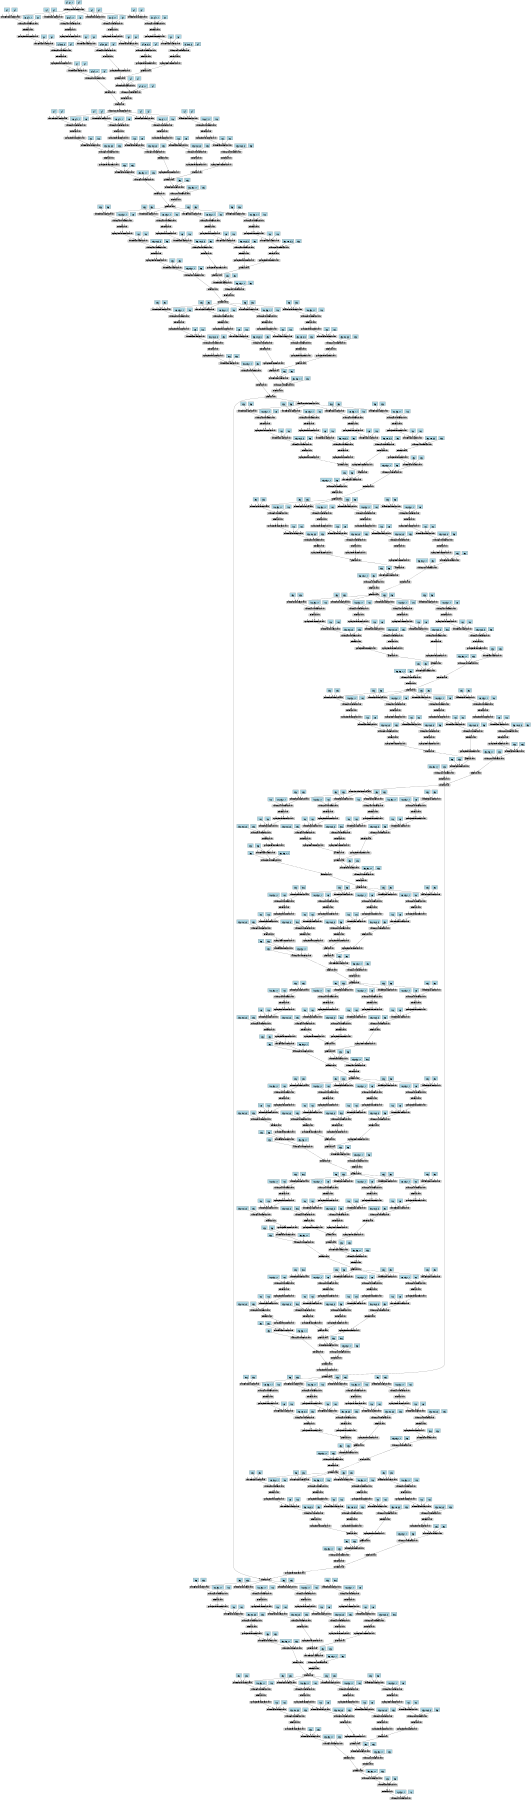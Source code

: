 digraph {
	graph [size="12,12"]
	node [align=left fontsize=12 height=0.2 ranksep=0.1 shape=box style=filled]
	1939082703392 [label=MkldnnConvolutionBackward0]
	1939082703488 -> 1939082703392
	1939082703488 [label=ReluBackward0]
	1939082703680 -> 1939082703488
	1939082703680 [label=NativeBatchNormBackward0]
	1939082703776 -> 1939082703680
	1939082703776 [label=MkldnnConvolutionBackward0]
	1939082703968 -> 1939082703776
	1939082703968 [label=AddBackward0]
	1939082704160 -> 1939082703968
	1939082704160 [label=ReluBackward0]
	1939082704304 -> 1939082704160
	1939082704304 [label=MkldnnConvolutionBackward0]
	1939082704400 -> 1939082704304
	1939082704400 [label=NativeBatchNormBackward0]
	1939082704592 -> 1939082704400
	1939082704592 [label=UpsampleNearest2DBackward1]
	1939082704784 -> 1939082704592
	1939082704784 [label=ReluBackward0]
	1939082704880 -> 1939082704784
	1939082704880 [label=MkldnnConvolutionBackward0]
	1939082704976 -> 1939082704880
	1939082704976 [label=NativeBatchNormBackward0]
	1939082705168 -> 1939082704976
	1939082705168 [label=UpsampleNearest2DBackward1]
	1939082705360 -> 1939082705168
	1939082705360 [label=ReluBackward0]
	1939082705456 -> 1939082705360
	1939082705456 [label=MkldnnConvolutionBackward0]
	1939082705552 -> 1939082705456
	1939082705552 [label=NativeBatchNormBackward0]
	1939082705744 -> 1939082705552
	1939082705744 [label=AddBackward0]
	1939082705936 -> 1939082705744
	1939082705936 [label=ReluBackward0]
	1939082706080 -> 1939082705936
	1939082706080 [label=MkldnnConvolutionBackward0]
	1939082706176 -> 1939082706080
	1939082706176 [label=NativeBatchNormBackward0]
	1939082706368 -> 1939082706176
	1939082706368 [label=UpsampleNearest2DBackward1]
	1939082706560 -> 1939082706368
	1939082706560 [label=ReluBackward0]
	1939082706656 -> 1939082706560
	1939082706656 [label=MkldnnConvolutionBackward0]
	1939082706752 -> 1939082706656
	1939082706752 [label=NativeBatchNormBackward0]
	1939082747968 -> 1939082706752
	1939082747968 [label=UpsampleNearest2DBackward1]
	1939082748160 -> 1939082747968
	1939082748160 [label=ReluBackward0]
	1939082748256 -> 1939082748160
	1939082748256 [label=MkldnnConvolutionBackward0]
	1939082748352 -> 1939082748256
	1939082748352 [label=NativeBatchNormBackward0]
	1939082748544 -> 1939082748352
	1939082748544 [label=AddBackward0]
	1939082748736 -> 1939082748544
	1939082748736 [label=AddBackward0]
	1939082748880 -> 1939082748736
	1939082748880 [label=ReluBackward0]
	1939082749024 -> 1939082748880
	1939082749024 [label=MkldnnConvolutionBackward0]
	1939082749120 -> 1939082749024
	1939082749120 [label=NativeBatchNormBackward0]
	1939082749312 -> 1939082749120
	1939082749312 [label=UpsampleNearest2DBackward1]
	1939082749504 -> 1939082749312
	1939082749504 [label=ReluBackward0]
	1939082749600 -> 1939082749504
	1939082749600 [label=MkldnnConvolutionBackward0]
	1939082749744 -> 1939082749600
	1939082749744 [label=NativeBatchNormBackward0]
	1939082749936 -> 1939082749744
	1939082749936 [label=UpsampleNearest2DBackward1]
	1939082750128 -> 1939082749936
	1939082750128 [label=ReluBackward0]
	1939082750272 -> 1939082750128
	1939082750272 [label=MkldnnConvolutionBackward0]
	1939082750416 -> 1939082750272
	1939082750416 [label=NativeBatchNormBackward0]
	1939082750608 -> 1939082750416
	1939082750608 [label=AddBackward0]
	1939082750800 -> 1939082750608
	1939082750800 [label=ReluBackward0]
	1939082750944 -> 1939082750800
	1939082750944 [label=MkldnnConvolutionBackward0]
	1939082751088 -> 1939082750944
	1939082751088 [label=NativeBatchNormBackward0]
	1939082751280 -> 1939082751088
	1939082751280 [label=UpsampleNearest2DBackward1]
	1939082751472 -> 1939082751280
	1939082751472 [label=ReluBackward0]
	1939082751616 -> 1939082751472
	1939082751616 [label=MkldnnConvolutionBackward0]
	1939082751760 -> 1939082751616
	1939082751760 [label=NativeBatchNormBackward0]
	1939082751952 -> 1939082751760
	1939082751952 [label=UpsampleNearest2DBackward1]
	1939082756304 -> 1939082751952
	1939082756304 [label=ReluBackward0]
	1939082756448 -> 1939082756304
	1939082756448 [label=MkldnnConvolutionBackward0]
	1939082756592 -> 1939082756448
	1939082756592 [label=NativeBatchNormBackward0]
	1939082756784 -> 1939082756592
	1939082756784 [label=AddBackward0]
	1939082756976 -> 1939082756784
	1939082756976 [label=ReluBackward0]
	1939082757120 -> 1939082756976
	1939082757120 [label=MkldnnConvolutionBackward0]
	1939082757264 -> 1939082757120
	1939082757264 [label=NativeBatchNormBackward0]
	1939082757456 -> 1939082757264
	1939082757456 [label=UpsampleNearest2DBackward1]
	1939082757648 -> 1939082757456
	1939082757648 [label=ReluBackward0]
	1939082757792 -> 1939082757648
	1939082757792 [label=MkldnnConvolutionBackward0]
	1939082757936 -> 1939082757792
	1939082757936 [label=NativeBatchNormBackward0]
	1939082758128 -> 1939082757936
	1939082758128 [label=UpsampleNearest2DBackward1]
	1939082758320 -> 1939082758128
	1939082758320 [label=ReluBackward0]
	1939082758464 -> 1939082758320
	1939082758464 [label=MkldnnConvolutionBackward0]
	1939082758608 -> 1939082758464
	1939082758608 [label=NativeBatchNormBackward0]
	1939082758800 -> 1939082758608
	1939082758800 [label=MaxPool2DWithIndicesBackward0]
	1939082758992 -> 1939082758800
	1939082758992 [label=AddBackward0]
	1939082759136 -> 1939082758992
	1939082759136 [label=ReluBackward0]
	1939082759280 -> 1939082759136
	1939082759280 [label=MkldnnConvolutionBackward0]
	1939082759424 -> 1939082759280
	1939082759424 [label=NativeBatchNormBackward0]
	1939082759616 -> 1939082759424
	1939082759616 [label=UpsampleNearest2DBackward1]
	1939082759808 -> 1939082759616
	1939082759808 [label=ReluBackward0]
	1939082759952 -> 1939082759808
	1939082759952 [label=MkldnnConvolutionBackward0]
	1939082760096 -> 1939082759952
	1939082760096 [label=NativeBatchNormBackward0]
	1939082776736 -> 1939082760096
	1939082776736 [label=UpsampleNearest2DBackward1]
	1939082776928 -> 1939082776736
	1939082776928 [label=ReluBackward0]
	1939082777072 -> 1939082776928
	1939082777072 [label=MkldnnConvolutionBackward0]
	1939082777216 -> 1939082777072
	1939082777216 [label=NativeBatchNormBackward0]
	1939082777408 -> 1939082777216
	1939082777408 [label=MkldnnConvolutionBackward0]
	1939082777600 -> 1939082777408
	1939082777600 [label="
 (64, 3, 1, 1)" fillcolor=lightblue]
	1939082777648 -> 1939082777408
	1939082777648 [label="
 (64)" fillcolor=lightblue]
	1939082777456 -> 1939082777216
	1939082777456 [label="
 (64)" fillcolor=lightblue]
	1939082777504 -> 1939082777216
	1939082777504 [label="
 (64)" fillcolor=lightblue]
	1939082777264 -> 1939082777072
	1939082777264 [label="
 (32, 64, 1, 1)" fillcolor=lightblue]
	1939082777312 -> 1939082777072
	1939082777312 [label="
 (32)" fillcolor=lightblue]
	1939082776784 -> 1939082760096
	1939082776784 [label="
 (32)" fillcolor=lightblue]
	1939082776832 -> 1939082760096
	1939082776832 [label="
 (32)" fillcolor=lightblue]
	1939082760144 -> 1939082759952
	1939082760144 [label="
 (64, 32, 3, 3)" fillcolor=lightblue]
	1939082776640 -> 1939082759952
	1939082776640 [label="
 (64)" fillcolor=lightblue]
	1939082759664 -> 1939082759424
	1939082759664 [label="
 (64)" fillcolor=lightblue]
	1939082759712 -> 1939082759424
	1939082759712 [label="
 (64)" fillcolor=lightblue]
	1939082759472 -> 1939082759280
	1939082759472 [label="
 (64, 64, 1, 1)" fillcolor=lightblue]
	1939082759520 -> 1939082759280
	1939082759520 [label="
 (64)" fillcolor=lightblue]
	1939082759184 -> 1939082758992
	1939082759184 [label=ReluBackward0]
	1939082759328 -> 1939082759184
	1939082759328 [label=MkldnnConvolutionBackward0]
	1939082759760 -> 1939082759328
	1939082759760 [label=NativeBatchNormBackward0]
	1939082776880 -> 1939082759760
	1939082776880 [label=AddBackward0]
	1939082777552 -> 1939082776880
	1939082777552 [label=AddBackward0]
	1939082777888 -> 1939082777552
	1939082777888 [label=UpsampleNearest2DBackward1]
	1939082777840 -> 1939082777888
	1939082777840 [label=ReluBackward0]
	1939082777744 -> 1939082777840
	1939082777744 [label=MkldnnConvolutionBackward0]
	1939082778176 -> 1939082777744
	1939082778176 [label=NativeBatchNormBackward0]
	1939082778368 -> 1939082778176
	1939082778368 [label=UpsampleNearest2DBackward1]
	1939082778560 -> 1939082778368
	1939082778560 [label=ReluBackward0]
	1939082778656 -> 1939082778560
	1939082778656 [label=MkldnnConvolutionBackward0]
	1939082778752 -> 1939082778656
	1939082778752 [label=NativeBatchNormBackward0]
	1939082777408 -> 1939082778752
	1939082778944 -> 1939082778752
	1939082778944 [label="
 (64)" fillcolor=lightblue]
	1939082778992 -> 1939082778752
	1939082778992 [label="
 (64)" fillcolor=lightblue]
	1939082778800 -> 1939082778656
	1939082778800 [label="
 (32, 64, 1, 1)" fillcolor=lightblue]
	1939082778848 -> 1939082778656
	1939082778848 [label="
 (32)" fillcolor=lightblue]
	1939082778416 -> 1939082778176
	1939082778416 [label="
 (32)" fillcolor=lightblue]
	1939082778464 -> 1939082778176
	1939082778464 [label="
 (32)" fillcolor=lightblue]
	1939082778224 -> 1939082777744
	1939082778224 [label="
 (64, 32, 3, 3)" fillcolor=lightblue]
	1939082778272 -> 1939082777744
	1939082778272 [label="
 (64)" fillcolor=lightblue]
	1939082778032 -> 1939082777552
	1939082778032 [label=UpsampleNearest2DBackward1]
	1939082777792 -> 1939082778032
	1939082777792 [label=ReluBackward0]
	1939082778320 -> 1939082777792
	1939082778320 [label=MkldnnConvolutionBackward0]
	1939082778608 -> 1939082778320
	1939082778608 [label=NativeBatchNormBackward0]
	1939082779088 -> 1939082778608
	1939082779088 [label=UpsampleNearest2DBackward1]
	1939082779280 -> 1939082779088
	1939082779280 [label=ReluBackward0]
	1939082779376 -> 1939082779280
	1939082779376 [label=MkldnnConvolutionBackward0]
	1939082779472 -> 1939082779376
	1939082779472 [label=NativeBatchNormBackward0]
	1939082777408 -> 1939082779472
	1939082779664 -> 1939082779472
	1939082779664 [label="
 (64)" fillcolor=lightblue]
	1939082779712 -> 1939082779472
	1939082779712 [label="
 (64)" fillcolor=lightblue]
	1939082779520 -> 1939082779376
	1939082779520 [label="
 (32, 64, 1, 1)" fillcolor=lightblue]
	1939082779568 -> 1939082779376
	1939082779568 [label="
 (32)" fillcolor=lightblue]
	1939082779136 -> 1939082778608
	1939082779136 [label="
 (32)" fillcolor=lightblue]
	1939082779184 -> 1939082778608
	1939082779184 [label="
 (32)" fillcolor=lightblue]
	1939082778704 -> 1939082778320
	1939082778704 [label="
 (64, 32, 3, 3)" fillcolor=lightblue]
	1939082778896 -> 1939082778320
	1939082778896 [label="
 (64)" fillcolor=lightblue]
	1939082777696 -> 1939082776880
	1939082777696 [label=UpsampleNearest2DBackward1]
	1939082778080 -> 1939082777696
	1939082778080 [label=ReluBackward0]
	1939082778512 -> 1939082778080
	1939082778512 [label=MkldnnConvolutionBackward0]
	1939082779232 -> 1939082778512
	1939082779232 [label=NativeBatchNormBackward0]
	1939082779760 -> 1939082779232
	1939082779760 [label=UpsampleNearest2DBackward1]
	1939082779952 -> 1939082779760
	1939082779952 [label=ReluBackward0]
	1939082780048 -> 1939082779952
	1939082780048 [label=MkldnnConvolutionBackward0]
	1939082780144 -> 1939082780048
	1939082780144 [label=NativeBatchNormBackward0]
	1939082777408 -> 1939082780144
	1939082780336 -> 1939082780144
	1939082780336 [label="
 (64)" fillcolor=lightblue]
	1939082780384 -> 1939082780144
	1939082780384 [label="
 (64)" fillcolor=lightblue]
	1939082780192 -> 1939082780048
	1939082780192 [label="
 (32, 64, 1, 1)" fillcolor=lightblue]
	1939082780240 -> 1939082780048
	1939082780240 [label="
 (32)" fillcolor=lightblue]
	1939082779808 -> 1939082779232
	1939082779808 [label="
 (32)" fillcolor=lightblue]
	1939082779856 -> 1939082779232
	1939082779856 [label="
 (32)" fillcolor=lightblue]
	1939082779328 -> 1939082778512
	1939082779328 [label="
 (64, 32, 3, 3)" fillcolor=lightblue]
	1939082779424 -> 1939082778512
	1939082779424 [label="
 (64)" fillcolor=lightblue]
	1939082776976 -> 1939082759760
	1939082776976 [label="
 (64)" fillcolor=lightblue]
	1939082777120 -> 1939082759760
	1939082777120 [label="
 (64)" fillcolor=lightblue]
	1939082759856 -> 1939082759328
	1939082759856 [label="
 (64, 64, 1, 1)" fillcolor=lightblue]
	1939082760000 -> 1939082759328
	1939082760000 [label="
 (64)" fillcolor=lightblue]
	1939082758848 -> 1939082758608
	1939082758848 [label="
 (64)" fillcolor=lightblue]
	1939082758896 -> 1939082758608
	1939082758896 [label="
 (64)" fillcolor=lightblue]
	1939082758656 -> 1939082758464
	1939082758656 [label="
 (128, 64, 1, 1)" fillcolor=lightblue]
	1939082758704 -> 1939082758464
	1939082758704 [label="
 (128)" fillcolor=lightblue]
	1939082758176 -> 1939082757936
	1939082758176 [label="
 (128)" fillcolor=lightblue]
	1939082758224 -> 1939082757936
	1939082758224 [label="
 (128)" fillcolor=lightblue]
	1939082757984 -> 1939082757792
	1939082757984 [label="
 (256, 128, 3, 3)" fillcolor=lightblue]
	1939082758032 -> 1939082757792
	1939082758032 [label="
 (256)" fillcolor=lightblue]
	1939082757504 -> 1939082757264
	1939082757504 [label="
 (256)" fillcolor=lightblue]
	1939082757552 -> 1939082757264
	1939082757552 [label="
 (256)" fillcolor=lightblue]
	1939082757312 -> 1939082757120
	1939082757312 [label="
 (256, 256, 1, 1)" fillcolor=lightblue]
	1939082757360 -> 1939082757120
	1939082757360 [label="
 (256)" fillcolor=lightblue]
	1939082757024 -> 1939082756784
	1939082757024 [label=ReluBackward0]
	1939082757168 -> 1939082757024
	1939082757168 [label=MkldnnConvolutionBackward0]
	1939082757600 -> 1939082757168
	1939082757600 [label=NativeBatchNormBackward0]
	1939082758272 -> 1939082757600
	1939082758272 [label=AddBackward0]
	1939082758944 -> 1939082758272
	1939082758944 [label=AddBackward0]
	1939082759568 -> 1939082758944
	1939082759568 [label=UpsampleNearest2DBackward1]
	1939082777936 -> 1939082759568
	1939082777936 [label=ReluBackward0]
	1939082779040 -> 1939082777936
	1939082779040 [label=MkldnnConvolutionBackward0]
	1939082779904 -> 1939082779040
	1939082779904 [label=NativeBatchNormBackward0]
	1939082780432 -> 1939082779904
	1939082780432 [label=UpsampleNearest2DBackward1]
	1939082780624 -> 1939082780432
	1939082780624 [label=ReluBackward0]
	1939082805360 -> 1939082780624
	1939082805360 [label=MkldnnConvolutionBackward0]
	1939082805456 -> 1939082805360
	1939082805456 [label=NativeBatchNormBackward0]
	1939082758800 -> 1939082805456
	1939082805648 -> 1939082805456
	1939082805648 [label="
 (64)" fillcolor=lightblue]
	1939082805696 -> 1939082805456
	1939082805696 [label="
 (64)" fillcolor=lightblue]
	1939082805504 -> 1939082805360
	1939082805504 [label="
 (128, 64, 1, 1)" fillcolor=lightblue]
	1939082805552 -> 1939082805360
	1939082805552 [label="
 (128)" fillcolor=lightblue]
	1939082780480 -> 1939082779904
	1939082780480 [label="
 (128)" fillcolor=lightblue]
	1939082780528 -> 1939082779904
	1939082780528 [label="
 (128)" fillcolor=lightblue]
	1939082780000 -> 1939082779040
	1939082780000 [label="
 (256, 128, 3, 3)" fillcolor=lightblue]
	1939082780096 -> 1939082779040
	1939082780096 [label="
 (256)" fillcolor=lightblue]
	1939082776688 -> 1939082758944
	1939082776688 [label=UpsampleNearest2DBackward1]
	1939082778128 -> 1939082776688
	1939082778128 [label=ReluBackward0]
	1939082780288 -> 1939082778128
	1939082780288 [label=MkldnnConvolutionBackward0]
	1939082805312 -> 1939082780288
	1939082805312 [label=NativeBatchNormBackward0]
	1939082805792 -> 1939082805312
	1939082805792 [label=UpsampleNearest2DBackward1]
	1939082805984 -> 1939082805792
	1939082805984 [label=ReluBackward0]
	1939082806080 -> 1939082805984
	1939082806080 [label=MkldnnConvolutionBackward0]
	1939082806176 -> 1939082806080
	1939082806176 [label=NativeBatchNormBackward0]
	1939082758800 -> 1939082806176
	1939082806368 -> 1939082806176
	1939082806368 [label="
 (64)" fillcolor=lightblue]
	1939082806416 -> 1939082806176
	1939082806416 [label="
 (64)" fillcolor=lightblue]
	1939082806224 -> 1939082806080
	1939082806224 [label="
 (128, 64, 1, 1)" fillcolor=lightblue]
	1939082806272 -> 1939082806080
	1939082806272 [label="
 (128)" fillcolor=lightblue]
	1939082805840 -> 1939082805312
	1939082805840 [label="
 (128)" fillcolor=lightblue]
	1939082805888 -> 1939082805312
	1939082805888 [label="
 (128)" fillcolor=lightblue]
	1939082805408 -> 1939082780288
	1939082805408 [label="
 (256, 128, 3, 3)" fillcolor=lightblue]
	1939082805600 -> 1939082780288
	1939082805600 [label="
 (256)" fillcolor=lightblue]
	1939082759040 -> 1939082758272
	1939082759040 [label=UpsampleNearest2DBackward1]
	1939082777360 -> 1939082759040
	1939082777360 [label=ReluBackward0]
	1939082780576 -> 1939082777360
	1939082780576 [label=MkldnnConvolutionBackward0]
	1939082805936 -> 1939082780576
	1939082805936 [label=NativeBatchNormBackward0]
	1939082806464 -> 1939082805936
	1939082806464 [label=UpsampleNearest2DBackward1]
	1939082806656 -> 1939082806464
	1939082806656 [label=ReluBackward0]
	1939082806752 -> 1939082806656
	1939082806752 [label=MkldnnConvolutionBackward0]
	1939082806848 -> 1939082806752
	1939082806848 [label=NativeBatchNormBackward0]
	1939082758800 -> 1939082806848
	1939082807040 -> 1939082806848
	1939082807040 [label="
 (64)" fillcolor=lightblue]
	1939082807088 -> 1939082806848
	1939082807088 [label="
 (64)" fillcolor=lightblue]
	1939082806896 -> 1939082806752
	1939082806896 [label="
 (128, 64, 1, 1)" fillcolor=lightblue]
	1939082806944 -> 1939082806752
	1939082806944 [label="
 (128)" fillcolor=lightblue]
	1939082806512 -> 1939082805936
	1939082806512 [label="
 (128)" fillcolor=lightblue]
	1939082806560 -> 1939082805936
	1939082806560 [label="
 (128)" fillcolor=lightblue]
	1939082806032 -> 1939082780576
	1939082806032 [label="
 (256, 128, 3, 3)" fillcolor=lightblue]
	1939082806128 -> 1939082780576
	1939082806128 [label="
 (256)" fillcolor=lightblue]
	1939082758368 -> 1939082757600
	1939082758368 [label="
 (256)" fillcolor=lightblue]
	1939082758512 -> 1939082757600
	1939082758512 [label="
 (256)" fillcolor=lightblue]
	1939082757696 -> 1939082757168
	1939082757696 [label="
 (256, 256, 1, 1)" fillcolor=lightblue]
	1939082757840 -> 1939082757168
	1939082757840 [label="
 (256)" fillcolor=lightblue]
	1939082756832 -> 1939082756592
	1939082756832 [label="
 (256)" fillcolor=lightblue]
	1939082756880 -> 1939082756592
	1939082756880 [label="
 (256)" fillcolor=lightblue]
	1939082756640 -> 1939082756448
	1939082756640 [label="
 (128, 256, 1, 1)" fillcolor=lightblue]
	1939082756688 -> 1939082756448
	1939082756688 [label="
 (128)" fillcolor=lightblue]
	1939082756160 -> 1939082751760
	1939082756160 [label="
 (128)" fillcolor=lightblue]
	1939082756208 -> 1939082751760
	1939082756208 [label="
 (128)" fillcolor=lightblue]
	1939082751808 -> 1939082751616
	1939082751808 [label="
 (256, 128, 3, 3)" fillcolor=lightblue]
	1939082751856 -> 1939082751616
	1939082751856 [label="
 (256)" fillcolor=lightblue]
	1939082751328 -> 1939082751088
	1939082751328 [label="
 (256)" fillcolor=lightblue]
	1939082751376 -> 1939082751088
	1939082751376 [label="
 (256)" fillcolor=lightblue]
	1939082751136 -> 1939082750944
	1939082751136 [label="
 (256, 256, 1, 1)" fillcolor=lightblue]
	1939082751184 -> 1939082750944
	1939082751184 [label="
 (256)" fillcolor=lightblue]
	1939082750848 -> 1939082750608
	1939082750848 [label=ReluBackward0]
	1939082750992 -> 1939082750848
	1939082750992 [label=MkldnnConvolutionBackward0]
	1939082751424 -> 1939082750992
	1939082751424 [label=NativeBatchNormBackward0]
	1939082756256 -> 1939082751424
	1939082756256 [label=AddBackward0]
	1939082756928 -> 1939082756256
	1939082756928 [label=AddBackward0]
	1939082758080 -> 1939082756928
	1939082758080 [label=UpsampleNearest2DBackward1]
	1939082779616 -> 1939082758080
	1939082779616 [label=ReluBackward0]
	1939082806320 -> 1939082779616
	1939082806320 [label=MkldnnConvolutionBackward0]
	1939082806704 -> 1939082806320
	1939082806704 [label=NativeBatchNormBackward0]
	1939082807184 -> 1939082806704
	1939082807184 [label=UpsampleNearest2DBackward1]
	1939082807376 -> 1939082807184
	1939082807376 [label=ReluBackward0]
	1939082807472 -> 1939082807376
	1939082807472 [label=MkldnnConvolutionBackward0]
	1939082807568 -> 1939082807472
	1939082807568 [label=NativeBatchNormBackward0]
	1939082756784 -> 1939082807568
	1939082807760 -> 1939082807568
	1939082807760 [label="
 (256)" fillcolor=lightblue]
	1939082807808 -> 1939082807568
	1939082807808 [label="
 (256)" fillcolor=lightblue]
	1939082807616 -> 1939082807472
	1939082807616 [label="
 (128, 256, 1, 1)" fillcolor=lightblue]
	1939082807664 -> 1939082807472
	1939082807664 [label="
 (128)" fillcolor=lightblue]
	1939082807232 -> 1939082806704
	1939082807232 [label="
 (128)" fillcolor=lightblue]
	1939082807280 -> 1939082806704
	1939082807280 [label="
 (128)" fillcolor=lightblue]
	1939082806800 -> 1939082806320
	1939082806800 [label="
 (256, 128, 3, 3)" fillcolor=lightblue]
	1939082806992 -> 1939082806320
	1939082806992 [label="
 (256)" fillcolor=lightblue]
	1939082758752 -> 1939082756928
	1939082758752 [label=UpsampleNearest2DBackward1]
	1939082805744 -> 1939082758752
	1939082805744 [label=ReluBackward0]
	1939082807136 -> 1939082805744
	1939082807136 [label=MkldnnConvolutionBackward0]
	1939082807424 -> 1939082807136
	1939082807424 [label=NativeBatchNormBackward0]
	1939082807904 -> 1939082807424
	1939082807904 [label=UpsampleNearest2DBackward1]
	1939082808096 -> 1939082807904
	1939082808096 [label=ReluBackward0]
	1939082808192 -> 1939082808096
	1939082808192 [label=MkldnnConvolutionBackward0]
	1939082808288 -> 1939082808192
	1939082808288 [label=NativeBatchNormBackward0]
	1939082756784 -> 1939082808288
	1939082808480 -> 1939082808288
	1939082808480 [label="
 (256)" fillcolor=lightblue]
	1939082808528 -> 1939082808288
	1939082808528 [label="
 (256)" fillcolor=lightblue]
	1939082808336 -> 1939082808192
	1939082808336 [label="
 (128, 256, 1, 1)" fillcolor=lightblue]
	1939082808384 -> 1939082808192
	1939082808384 [label="
 (128)" fillcolor=lightblue]
	1939082807952 -> 1939082807424
	1939082807952 [label="
 (128)" fillcolor=lightblue]
	1939082808000 -> 1939082807424
	1939082808000 [label="
 (128)" fillcolor=lightblue]
	1939082807520 -> 1939082807136
	1939082807520 [label="
 (256, 128, 3, 3)" fillcolor=lightblue]
	1939082807712 -> 1939082807136
	1939082807712 [label="
 (256)" fillcolor=lightblue]
	1939082757072 -> 1939082756256
	1939082757072 [label=UpsampleNearest2DBackward1]
	1939082759232 -> 1939082757072
	1939082759232 [label=ReluBackward0]
	1939082807328 -> 1939082759232
	1939082807328 [label=MkldnnConvolutionBackward0]
	1939082808048 -> 1939082807328
	1939082808048 [label=NativeBatchNormBackward0]
	1939082808576 -> 1939082808048
	1939082808576 [label=UpsampleNearest2DBackward1]
	1939082808768 -> 1939082808576
	1939082808768 [label=ReluBackward0]
	1939082808864 -> 1939082808768
	1939082808864 [label=MkldnnConvolutionBackward0]
	1939082808960 -> 1939082808864
	1939082808960 [label=NativeBatchNormBackward0]
	1939082756784 -> 1939082808960
	1939082809152 -> 1939082808960
	1939082809152 [label="
 (256)" fillcolor=lightblue]
	1939082809200 -> 1939082808960
	1939082809200 [label="
 (256)" fillcolor=lightblue]
	1939082809008 -> 1939082808864
	1939082809008 [label="
 (128, 256, 1, 1)" fillcolor=lightblue]
	1939082809056 -> 1939082808864
	1939082809056 [label="
 (128)" fillcolor=lightblue]
	1939082808624 -> 1939082808048
	1939082808624 [label="
 (128)" fillcolor=lightblue]
	1939082808672 -> 1939082808048
	1939082808672 [label="
 (128)" fillcolor=lightblue]
	1939082808144 -> 1939082807328
	1939082808144 [label="
 (256, 128, 3, 3)" fillcolor=lightblue]
	1939082808240 -> 1939082807328
	1939082808240 [label="
 (256)" fillcolor=lightblue]
	1939082756352 -> 1939082751424
	1939082756352 [label="
 (256)" fillcolor=lightblue]
	1939082756496 -> 1939082751424
	1939082756496 [label="
 (256)" fillcolor=lightblue]
	1939082751520 -> 1939082750992
	1939082751520 [label="
 (256, 256, 1, 1)" fillcolor=lightblue]
	1939082751664 -> 1939082750992
	1939082751664 [label="
 (256)" fillcolor=lightblue]
	1939082750656 -> 1939082750416
	1939082750656 [label="
 (256)" fillcolor=lightblue]
	1939082750704 -> 1939082750416
	1939082750704 [label="
 (256)" fillcolor=lightblue]
	1939082750464 -> 1939082750272
	1939082750464 [label="
 (128, 256, 1, 1)" fillcolor=lightblue]
	1939082750512 -> 1939082750272
	1939082750512 [label="
 (128)" fillcolor=lightblue]
	1939082749984 -> 1939082749744
	1939082749984 [label="
 (128)" fillcolor=lightblue]
	1939082750032 -> 1939082749744
	1939082750032 [label="
 (128)" fillcolor=lightblue]
	1939082749792 -> 1939082749600
	1939082749792 [label="
 (256, 128, 3, 3)" fillcolor=lightblue]
	1939082749840 -> 1939082749600
	1939082749840 [label="
 (256)" fillcolor=lightblue]
	1939082749360 -> 1939082749120
	1939082749360 [label="
 (256)" fillcolor=lightblue]
	1939082749408 -> 1939082749120
	1939082749408 [label="
 (256)" fillcolor=lightblue]
	1939082749168 -> 1939082749024
	1939082749168 [label="
 (256, 256, 1, 1)" fillcolor=lightblue]
	1939082749216 -> 1939082749024
	1939082749216 [label="
 (256)" fillcolor=lightblue]
	1939082748928 -> 1939082748736
	1939082748928 [label=ReluBackward0]
	1939082749072 -> 1939082748928
	1939082749072 [label=MkldnnConvolutionBackward0]
	1939082749456 -> 1939082749072
	1939082749456 [label=NativeBatchNormBackward0]
	1939082750080 -> 1939082749456
	1939082750080 [label=AddBackward0]
	1939082750752 -> 1939082750080
	1939082750752 [label=AddBackward0]
	1939082751904 -> 1939082750752
	1939082751904 [label=UpsampleNearest2DBackward1]
	1939082806608 -> 1939082751904
	1939082806608 [label=ReluBackward0]
	1939082808432 -> 1939082806608
	1939082808432 [label=MkldnnConvolutionBackward0]
	1939082808816 -> 1939082808432
	1939082808816 [label=NativeBatchNormBackward0]
	1939082809296 -> 1939082808816
	1939082809296 [label=UpsampleNearest2DBackward1]
	1937142448336 -> 1939082809296
	1937142448336 [label=ReluBackward0]
	1937142448432 -> 1937142448336
	1937142448432 [label=MkldnnConvolutionBackward0]
	1937142448528 -> 1937142448432
	1937142448528 [label=NativeBatchNormBackward0]
	1939082750608 -> 1937142448528
	1937142448720 -> 1937142448528
	1937142448720 [label="
 (256)" fillcolor=lightblue]
	1937142448768 -> 1937142448528
	1937142448768 [label="
 (256)" fillcolor=lightblue]
	1937142448576 -> 1937142448432
	1937142448576 [label="
 (128, 256, 1, 1)" fillcolor=lightblue]
	1937142448624 -> 1937142448432
	1937142448624 [label="
 (128)" fillcolor=lightblue]
	1937142448192 -> 1939082808816
	1937142448192 [label="
 (128)" fillcolor=lightblue]
	1937142448240 -> 1939082808816
	1937142448240 [label="
 (128)" fillcolor=lightblue]
	1939082808912 -> 1939082808432
	1939082808912 [label="
 (256, 128, 3, 3)" fillcolor=lightblue]
	1939082809104 -> 1939082808432
	1939082809104 [label="
 (256)" fillcolor=lightblue]
	1939082756736 -> 1939082750752
	1939082756736 [label=UpsampleNearest2DBackward1]
	1939082807856 -> 1939082756736
	1939082807856 [label=ReluBackward0]
	1939082809248 -> 1939082807856
	1939082809248 [label=MkldnnConvolutionBackward0]
	1937142448384 -> 1939082809248
	1937142448384 [label=NativeBatchNormBackward0]
	1937142448864 -> 1937142448384
	1937142448864 [label=UpsampleNearest2DBackward1]
	1937142449056 -> 1937142448864
	1937142449056 [label=ReluBackward0]
	1937142449152 -> 1937142449056
	1937142449152 [label=MkldnnConvolutionBackward0]
	1937142449248 -> 1937142449152
	1937142449248 [label=NativeBatchNormBackward0]
	1939082750608 -> 1937142449248
	1937142449440 -> 1937142449248
	1937142449440 [label="
 (256)" fillcolor=lightblue]
	1937142449488 -> 1937142449248
	1937142449488 [label="
 (256)" fillcolor=lightblue]
	1937142449296 -> 1937142449152
	1937142449296 [label="
 (128, 256, 1, 1)" fillcolor=lightblue]
	1937142449344 -> 1937142449152
	1937142449344 [label="
 (128)" fillcolor=lightblue]
	1937142448912 -> 1937142448384
	1937142448912 [label="
 (128)" fillcolor=lightblue]
	1937142448960 -> 1937142448384
	1937142448960 [label="
 (128)" fillcolor=lightblue]
	1937142448480 -> 1939082809248
	1937142448480 [label="
 (256, 128, 3, 3)" fillcolor=lightblue]
	1937142448672 -> 1939082809248
	1937142448672 [label="
 (256)" fillcolor=lightblue]
	1939082750896 -> 1939082750080
	1939082750896 [label=UpsampleNearest2DBackward1]
	1939082757408 -> 1939082750896
	1939082757408 [label=ReluBackward0]
	1937142448288 -> 1939082757408
	1937142448288 [label=MkldnnConvolutionBackward0]
	1937142449008 -> 1937142448288
	1937142449008 [label=NativeBatchNormBackward0]
	1937142449536 -> 1937142449008
	1937142449536 [label=UpsampleNearest2DBackward1]
	1937142449728 -> 1937142449536
	1937142449728 [label=ReluBackward0]
	1937142449824 -> 1937142449728
	1937142449824 [label=MkldnnConvolutionBackward0]
	1937142449920 -> 1937142449824
	1937142449920 [label=NativeBatchNormBackward0]
	1939082750608 -> 1937142449920
	1937142450112 -> 1937142449920
	1937142450112 [label="
 (256)" fillcolor=lightblue]
	1937142450160 -> 1937142449920
	1937142450160 [label="
 (256)" fillcolor=lightblue]
	1937142449968 -> 1937142449824
	1937142449968 [label="
 (128, 256, 1, 1)" fillcolor=lightblue]
	1937142450016 -> 1937142449824
	1937142450016 [label="
 (128)" fillcolor=lightblue]
	1937142449584 -> 1937142449008
	1937142449584 [label="
 (128)" fillcolor=lightblue]
	1937142449632 -> 1937142449008
	1937142449632 [label="
 (128)" fillcolor=lightblue]
	1937142449104 -> 1937142448288
	1937142449104 [label="
 (256, 128, 3, 3)" fillcolor=lightblue]
	1937142449200 -> 1937142448288
	1937142449200 [label="
 (256)" fillcolor=lightblue]
	1939082750176 -> 1939082749456
	1939082750176 [label="
 (256)" fillcolor=lightblue]
	1939082750320 -> 1939082749456
	1939082750320 [label="
 (256)" fillcolor=lightblue]
	1939082749552 -> 1939082749072
	1939082749552 [label="
 (256, 256, 1, 1)" fillcolor=lightblue]
	1939082749648 -> 1939082749072
	1939082749648 [label="
 (256)" fillcolor=lightblue]
	1939082748784 -> 1939082748544
	1939082748784 [label=UpsampleNearest2DBackward1]
	1939082748976 -> 1939082748784
	1939082748976 [label=AddBackward0]
	1939082749888 -> 1939082748976
	1939082749888 [label=ReluBackward0]
	1939082808720 -> 1939082749888
	1939082808720 [label=MkldnnConvolutionBackward0]
	1937142449392 -> 1939082808720
	1937142449392 [label=NativeBatchNormBackward0]
	1937142450064 -> 1937142449392
	1937142450064 [label=UpsampleNearest2DBackward1]
	1937142450352 -> 1937142450064
	1937142450352 [label=ReluBackward0]
	1937142450448 -> 1937142450352
	1937142450448 [label=MkldnnConvolutionBackward0]
	1937142450544 -> 1937142450448
	1937142450544 [label=NativeBatchNormBackward0]
	1937142450736 -> 1937142450544
	1937142450736 [label=UpsampleNearest2DBackward1]
	1937142450928 -> 1937142450736
	1937142450928 [label=ReluBackward0]
	1937142451024 -> 1937142450928
	1937142451024 [label=MkldnnConvolutionBackward0]
	1937142451120 -> 1937142451024
	1937142451120 [label=NativeBatchNormBackward0]
	1937142451312 -> 1937142451120
	1937142451312 [label=AddBackward0]
	1937142451504 -> 1937142451312
	1937142451504 [label=ReluBackward0]
	1937142451648 -> 1937142451504
	1937142451648 [label=MkldnnConvolutionBackward0]
	1937142451744 -> 1937142451648
	1937142451744 [label=NativeBatchNormBackward0]
	1937142451936 -> 1937142451744
	1937142451936 [label=UpsampleNearest2DBackward1]
	1937142452128 -> 1937142451936
	1937142452128 [label=ReluBackward0]
	1937142460480 -> 1937142452128
	1937142460480 [label=MkldnnConvolutionBackward0]
	1937142460576 -> 1937142460480
	1937142460576 [label=NativeBatchNormBackward0]
	1937142460768 -> 1937142460576
	1937142460768 [label=UpsampleNearest2DBackward1]
	1937142460960 -> 1937142460768
	1937142460960 [label=ReluBackward0]
	1937142461056 -> 1937142460960
	1937142461056 [label=MkldnnConvolutionBackward0]
	1937142461152 -> 1937142461056
	1937142461152 [label=NativeBatchNormBackward0]
	1937142461344 -> 1937142461152
	1937142461344 [label=AddBackward0]
	1937142461536 -> 1937142461344
	1937142461536 [label=AddBackward0]
	1937142461680 -> 1937142461536
	1937142461680 [label=ReluBackward0]
	1937142461824 -> 1937142461680
	1937142461824 [label=MkldnnConvolutionBackward0]
	1937142461920 -> 1937142461824
	1937142461920 [label=NativeBatchNormBackward0]
	1937142462112 -> 1937142461920
	1937142462112 [label=UpsampleNearest2DBackward1]
	1937142462304 -> 1937142462112
	1937142462304 [label=ReluBackward0]
	1937142462400 -> 1937142462304
	1937142462400 [label=MkldnnConvolutionBackward0]
	1937142462496 -> 1937142462400
	1937142462496 [label=NativeBatchNormBackward0]
	1937142462688 -> 1937142462496
	1937142462688 [label=UpsampleNearest2DBackward1]
	1937142462880 -> 1937142462688
	1937142462880 [label=ReluBackward0]
	1937142462976 -> 1937142462880
	1937142462976 [label=MkldnnConvolutionBackward0]
	1937142463072 -> 1937142462976
	1937142463072 [label=NativeBatchNormBackward0]
	1937142463264 -> 1937142463072
	1937142463264 [label=AddBackward0]
	1937142463456 -> 1937142463264
	1937142463456 [label=ReluBackward0]
	1937142463600 -> 1937142463456
	1937142463600 [label=MkldnnConvolutionBackward0]
	1937142463696 -> 1937142463600
	1937142463696 [label=NativeBatchNormBackward0]
	1937142463888 -> 1937142463696
	1937142463888 [label=UpsampleNearest2DBackward1]
	1937142464080 -> 1937142463888
	1937142464080 [label=ReluBackward0]
	1937142464176 -> 1937142464080
	1937142464176 [label=MkldnnConvolutionBackward0]
	1937142464272 -> 1937142464176
	1937142464272 [label=NativeBatchNormBackward0]
	1937142464464 -> 1937142464272
	1937142464464 [label=UpsampleNearest2DBackward1]
	1937142472912 -> 1937142464464
	1937142472912 [label=ReluBackward0]
	1937142473008 -> 1937142472912
	1937142473008 [label=MkldnnConvolutionBackward0]
	1937142473104 -> 1937142473008
	1937142473104 [label=NativeBatchNormBackward0]
	1937142473296 -> 1937142473104
	1937142473296 [label=AddBackward0]
	1937142473488 -> 1937142473296
	1937142473488 [label=ReluBackward0]
	1937142473632 -> 1937142473488
	1937142473632 [label=MkldnnConvolutionBackward0]
	1937142473728 -> 1937142473632
	1937142473728 [label=NativeBatchNormBackward0]
	1937142473920 -> 1937142473728
	1937142473920 [label=UpsampleNearest2DBackward1]
	1937142474112 -> 1937142473920
	1937142474112 [label=ReluBackward0]
	1937142474256 -> 1937142474112
	1937142474256 [label=MkldnnConvolutionBackward0]
	1937142474400 -> 1937142474256
	1937142474400 [label=NativeBatchNormBackward0]
	1937142474592 -> 1937142474400
	1937142474592 [label=UpsampleNearest2DBackward1]
	1937142474784 -> 1937142474592
	1937142474784 [label=ReluBackward0]
	1937142474928 -> 1937142474784
	1937142474928 [label=MkldnnConvolutionBackward0]
	1937142475072 -> 1937142474928
	1937142475072 [label=NativeBatchNormBackward0]
	1937142475264 -> 1937142475072
	1937142475264 [label=AddBackward0]
	1937142475456 -> 1937142475264
	1937142475456 [label=ReluBackward0]
	1937142475600 -> 1937142475456
	1937142475600 [label=MkldnnConvolutionBackward0]
	1937142475744 -> 1937142475600
	1937142475744 [label=NativeBatchNormBackward0]
	1937142475936 -> 1937142475744
	1937142475936 [label=UpsampleNearest2DBackward1]
	1937142476128 -> 1937142475936
	1937142476128 [label=ReluBackward0]
	1937142476272 -> 1937142476128
	1937142476272 [label=MkldnnConvolutionBackward0]
	1937142476416 -> 1937142476272
	1937142476416 [label=NativeBatchNormBackward0]
	1937142476608 -> 1937142476416
	1937142476608 [label=UpsampleNearest2DBackward1]
	1937142480960 -> 1937142476608
	1937142480960 [label=ReluBackward0]
	1937142481104 -> 1937142480960
	1937142481104 [label=MkldnnConvolutionBackward0]
	1937142481248 -> 1937142481104
	1937142481248 [label=NativeBatchNormBackward0]
	1937142481440 -> 1937142481248
	1937142481440 [label=MaxPool2DWithIndicesBackward0]
	1939082748736 -> 1937142481440
	1937142481488 -> 1937142481248
	1937142481488 [label="
 (256)" fillcolor=lightblue]
	1937142481536 -> 1937142481248
	1937142481536 [label="
 (256)" fillcolor=lightblue]
	1937142481296 -> 1937142481104
	1937142481296 [label="
 (128, 256, 1, 1)" fillcolor=lightblue]
	1937142481344 -> 1937142481104
	1937142481344 [label="
 (128)" fillcolor=lightblue]
	1937142476656 -> 1937142476416
	1937142476656 [label="
 (128)" fillcolor=lightblue]
	1937142476704 -> 1937142476416
	1937142476704 [label="
 (128)" fillcolor=lightblue]
	1937142476464 -> 1937142476272
	1937142476464 [label="
 (256, 128, 3, 3)" fillcolor=lightblue]
	1937142476512 -> 1937142476272
	1937142476512 [label="
 (256)" fillcolor=lightblue]
	1937142475984 -> 1937142475744
	1937142475984 [label="
 (256)" fillcolor=lightblue]
	1937142476032 -> 1937142475744
	1937142476032 [label="
 (256)" fillcolor=lightblue]
	1937142475792 -> 1937142475600
	1937142475792 [label="
 (256, 256, 1, 1)" fillcolor=lightblue]
	1937142475840 -> 1937142475600
	1937142475840 [label="
 (256)" fillcolor=lightblue]
	1937142475504 -> 1937142475264
	1937142475504 [label=ReluBackward0]
	1937142475648 -> 1937142475504
	1937142475648 [label=MkldnnConvolutionBackward0]
	1937142476080 -> 1937142475648
	1937142476080 [label=NativeBatchNormBackward0]
	1937142476752 -> 1937142476080
	1937142476752 [label=AddBackward0]
	1937142481584 -> 1937142476752
	1937142481584 [label=AddBackward0]
	1937142481776 -> 1937142481584
	1937142481776 [label=UpsampleNearest2DBackward1]
	1937142481920 -> 1937142481776
	1937142481920 [label=ReluBackward0]
	1937142482016 -> 1937142481920
	1937142482016 [label=MkldnnConvolutionBackward0]
	1937142482112 -> 1937142482016
	1937142482112 [label=NativeBatchNormBackward0]
	1937142482304 -> 1937142482112
	1937142482304 [label=UpsampleNearest2DBackward1]
	1937142482496 -> 1937142482304
	1937142482496 [label=ReluBackward0]
	1937142482592 -> 1937142482496
	1937142482592 [label=MkldnnConvolutionBackward0]
	1937142482688 -> 1937142482592
	1937142482688 [label=NativeBatchNormBackward0]
	1937142481440 -> 1937142482688
	1937142482880 -> 1937142482688
	1937142482880 [label="
 (256)" fillcolor=lightblue]
	1937142482928 -> 1937142482688
	1937142482928 [label="
 (256)" fillcolor=lightblue]
	1937142482736 -> 1937142482592
	1937142482736 [label="
 (128, 256, 1, 1)" fillcolor=lightblue]
	1937142482784 -> 1937142482592
	1937142482784 [label="
 (128)" fillcolor=lightblue]
	1937142482352 -> 1937142482112
	1937142482352 [label="
 (128)" fillcolor=lightblue]
	1937142482400 -> 1937142482112
	1937142482400 [label="
 (128)" fillcolor=lightblue]
	1937142482160 -> 1937142482016
	1937142482160 [label="
 (256, 128, 3, 3)" fillcolor=lightblue]
	1937142482208 -> 1937142482016
	1937142482208 [label="
 (256)" fillcolor=lightblue]
	1937142481824 -> 1937142481584
	1937142481824 [label=UpsampleNearest2DBackward1]
	1937142481968 -> 1937142481824
	1937142481968 [label=ReluBackward0]
	1937142482256 -> 1937142481968
	1937142482256 [label=MkldnnConvolutionBackward0]
	1937142482544 -> 1937142482256
	1937142482544 [label=NativeBatchNormBackward0]
	1937142483024 -> 1937142482544
	1937142483024 [label=UpsampleNearest2DBackward1]
	1937142483216 -> 1937142483024
	1937142483216 [label=ReluBackward0]
	1937142483312 -> 1937142483216
	1937142483312 [label=MkldnnConvolutionBackward0]
	1937142483408 -> 1937142483312
	1937142483408 [label=NativeBatchNormBackward0]
	1937142481440 -> 1937142483408
	1937142483600 -> 1937142483408
	1937142483600 [label="
 (256)" fillcolor=lightblue]
	1937142483648 -> 1937142483408
	1937142483648 [label="
 (256)" fillcolor=lightblue]
	1937142483456 -> 1937142483312
	1937142483456 [label="
 (128, 256, 1, 1)" fillcolor=lightblue]
	1937142483504 -> 1937142483312
	1937142483504 [label="
 (128)" fillcolor=lightblue]
	1937142483072 -> 1937142482544
	1937142483072 [label="
 (128)" fillcolor=lightblue]
	1937142483120 -> 1937142482544
	1937142483120 [label="
 (128)" fillcolor=lightblue]
	1937142482640 -> 1937142482256
	1937142482640 [label="
 (256, 128, 3, 3)" fillcolor=lightblue]
	1937142482832 -> 1937142482256
	1937142482832 [label="
 (256)" fillcolor=lightblue]
	1937142481632 -> 1937142476752
	1937142481632 [label=UpsampleNearest2DBackward1]
	1937142481872 -> 1937142481632
	1937142481872 [label=ReluBackward0]
	1937142482448 -> 1937142481872
	1937142482448 [label=MkldnnConvolutionBackward0]
	1937142483168 -> 1937142482448
	1937142483168 [label=NativeBatchNormBackward0]
	1937142483696 -> 1937142483168
	1937142483696 [label=UpsampleNearest2DBackward1]
	1937142483888 -> 1937142483696
	1937142483888 [label=ReluBackward0]
	1937142483984 -> 1937142483888
	1937142483984 [label=MkldnnConvolutionBackward0]
	1937142484080 -> 1937142483984
	1937142484080 [label=NativeBatchNormBackward0]
	1937142481440 -> 1937142484080
	1937142484272 -> 1937142484080
	1937142484272 [label="
 (256)" fillcolor=lightblue]
	1937142484320 -> 1937142484080
	1937142484320 [label="
 (256)" fillcolor=lightblue]
	1937142484128 -> 1937142483984
	1937142484128 [label="
 (128, 256, 1, 1)" fillcolor=lightblue]
	1937142484176 -> 1937142483984
	1937142484176 [label="
 (128)" fillcolor=lightblue]
	1937142483744 -> 1937142483168
	1937142483744 [label="
 (128)" fillcolor=lightblue]
	1937142483792 -> 1937142483168
	1937142483792 [label="
 (128)" fillcolor=lightblue]
	1937142483264 -> 1937142482448
	1937142483264 [label="
 (256, 128, 3, 3)" fillcolor=lightblue]
	1937142483360 -> 1937142482448
	1937142483360 [label="
 (256)" fillcolor=lightblue]
	1937142481008 -> 1937142476080
	1937142481008 [label="
 (256)" fillcolor=lightblue]
	1937142481152 -> 1937142476080
	1937142481152 [label="
 (256)" fillcolor=lightblue]
	1937142476176 -> 1937142475648
	1937142476176 [label="
 (256, 256, 1, 1)" fillcolor=lightblue]
	1937142476320 -> 1937142475648
	1937142476320 [label="
 (256)" fillcolor=lightblue]
	1937142475312 -> 1937142475072
	1937142475312 [label="
 (256)" fillcolor=lightblue]
	1937142475360 -> 1937142475072
	1937142475360 [label="
 (256)" fillcolor=lightblue]
	1937142475120 -> 1937142474928
	1937142475120 [label="
 (128, 256, 1, 1)" fillcolor=lightblue]
	1937142475168 -> 1937142474928
	1937142475168 [label="
 (128)" fillcolor=lightblue]
	1937142474640 -> 1937142474400
	1937142474640 [label="
 (128)" fillcolor=lightblue]
	1937142474688 -> 1937142474400
	1937142474688 [label="
 (128)" fillcolor=lightblue]
	1937142474448 -> 1937142474256
	1937142474448 [label="
 (256, 128, 3, 3)" fillcolor=lightblue]
	1937142474496 -> 1937142474256
	1937142474496 [label="
 (256)" fillcolor=lightblue]
	1937142473968 -> 1937142473728
	1937142473968 [label="
 (256)" fillcolor=lightblue]
	1937142474016 -> 1937142473728
	1937142474016 [label="
 (256)" fillcolor=lightblue]
	1937142473776 -> 1937142473632
	1937142473776 [label="
 (256, 256, 1, 1)" fillcolor=lightblue]
	1937142473824 -> 1937142473632
	1937142473824 [label="
 (256)" fillcolor=lightblue]
	1937142473536 -> 1937142473296
	1937142473536 [label=ReluBackward0]
	1937142473680 -> 1937142473536
	1937142473680 [label=MkldnnConvolutionBackward0]
	1937142474064 -> 1937142473680
	1937142474064 [label=NativeBatchNormBackward0]
	1937142474736 -> 1937142474064
	1937142474736 [label=AddBackward0]
	1937142475408 -> 1937142474736
	1937142475408 [label=AddBackward0]
	1937142476560 -> 1937142475408
	1937142476560 [label=UpsampleNearest2DBackward1]
	1937142482064 -> 1937142476560
	1937142482064 [label=ReluBackward0]
	1937142483552 -> 1937142482064
	1937142483552 [label=MkldnnConvolutionBackward0]
	1937142484032 -> 1937142483552
	1937142484032 [label=NativeBatchNormBackward0]
	1937142484464 -> 1937142484032
	1937142484464 [label=UpsampleNearest2DBackward1]
	1937142484656 -> 1937142484464
	1937142484656 [label=ReluBackward0]
	1937142484752 -> 1937142484656
	1937142484752 [label=MkldnnConvolutionBackward0]
	1937142484848 -> 1937142484752
	1937142484848 [label=NativeBatchNormBackward0]
	1937142475264 -> 1937142484848
	1937142509680 -> 1937142484848
	1937142509680 [label="
 (256)" fillcolor=lightblue]
	1937142509728 -> 1937142484848
	1937142509728 [label="
 (256)" fillcolor=lightblue]
	1937142484896 -> 1937142484752
	1937142484896 [label="
 (128, 256, 1, 1)" fillcolor=lightblue]
	1937142484944 -> 1937142484752
	1937142484944 [label="
 (128)" fillcolor=lightblue]
	1937142484512 -> 1937142484032
	1937142484512 [label="
 (128)" fillcolor=lightblue]
	1937142484560 -> 1937142484032
	1937142484560 [label="
 (128)" fillcolor=lightblue]
	1937142484224 -> 1937142483552
	1937142484224 [label="
 (256, 128, 3, 3)" fillcolor=lightblue]
	1937142484368 -> 1937142483552
	1937142484368 [label="
 (256)" fillcolor=lightblue]
	1937142481392 -> 1937142475408
	1937142481392 [label=UpsampleNearest2DBackward1]
	1937142482976 -> 1937142481392
	1937142482976 [label=ReluBackward0]
	1937142484416 -> 1937142482976
	1937142484416 [label=MkldnnConvolutionBackward0]
	1937142484704 -> 1937142484416
	1937142484704 [label=NativeBatchNormBackward0]
	1937142509824 -> 1937142484704
	1937142509824 [label=UpsampleNearest2DBackward1]
	1937142510016 -> 1937142509824
	1937142510016 [label=ReluBackward0]
	1937142510112 -> 1937142510016
	1937142510112 [label=MkldnnConvolutionBackward0]
	1937142510208 -> 1937142510112
	1937142510208 [label=NativeBatchNormBackward0]
	1937142475264 -> 1937142510208
	1937142510400 -> 1937142510208
	1937142510400 [label="
 (256)" fillcolor=lightblue]
	1937142510448 -> 1937142510208
	1937142510448 [label="
 (256)" fillcolor=lightblue]
	1937142510256 -> 1937142510112
	1937142510256 [label="
 (128, 256, 1, 1)" fillcolor=lightblue]
	1937142510304 -> 1937142510112
	1937142510304 [label="
 (128)" fillcolor=lightblue]
	1937142509872 -> 1937142484704
	1937142509872 [label="
 (128)" fillcolor=lightblue]
	1937142509920 -> 1937142484704
	1937142509920 [label="
 (128)" fillcolor=lightblue]
	1937142484800 -> 1937142484416
	1937142484800 [label="
 (256, 128, 3, 3)" fillcolor=lightblue]
	1937142509632 -> 1937142484416
	1937142509632 [label="
 (256)" fillcolor=lightblue]
	1937142475552 -> 1937142474736
	1937142475552 [label=UpsampleNearest2DBackward1]
	1937142481728 -> 1937142475552
	1937142481728 [label=ReluBackward0]
	1937142484608 -> 1937142481728
	1937142484608 [label=MkldnnConvolutionBackward0]
	1937142509968 -> 1937142484608
	1937142509968 [label=NativeBatchNormBackward0]
	1937142510496 -> 1937142509968
	1937142510496 [label=UpsampleNearest2DBackward1]
	1937142510688 -> 1937142510496
	1937142510688 [label=ReluBackward0]
	1937142510784 -> 1937142510688
	1937142510784 [label=MkldnnConvolutionBackward0]
	1937142510880 -> 1937142510784
	1937142510880 [label=NativeBatchNormBackward0]
	1937142475264 -> 1937142510880
	1937142511072 -> 1937142510880
	1937142511072 [label="
 (256)" fillcolor=lightblue]
	1937142511120 -> 1937142510880
	1937142511120 [label="
 (256)" fillcolor=lightblue]
	1937142510928 -> 1937142510784
	1937142510928 [label="
 (128, 256, 1, 1)" fillcolor=lightblue]
	1937142510976 -> 1937142510784
	1937142510976 [label="
 (128)" fillcolor=lightblue]
	1937142510544 -> 1937142509968
	1937142510544 [label="
 (128)" fillcolor=lightblue]
	1937142510592 -> 1937142509968
	1937142510592 [label="
 (128)" fillcolor=lightblue]
	1937142510064 -> 1937142484608
	1937142510064 [label="
 (256, 128, 3, 3)" fillcolor=lightblue]
	1937142510160 -> 1937142484608
	1937142510160 [label="
 (256)" fillcolor=lightblue]
	1937142474832 -> 1937142474064
	1937142474832 [label="
 (256)" fillcolor=lightblue]
	1937142474976 -> 1937142474064
	1937142474976 [label="
 (256)" fillcolor=lightblue]
	1937142474160 -> 1937142473680
	1937142474160 [label="
 (256, 256, 1, 1)" fillcolor=lightblue]
	1937142474304 -> 1937142473680
	1937142474304 [label="
 (256)" fillcolor=lightblue]
	1937142473344 -> 1937142473104
	1937142473344 [label="
 (256)" fillcolor=lightblue]
	1937142473392 -> 1937142473104
	1937142473392 [label="
 (256)" fillcolor=lightblue]
	1937142473152 -> 1937142473008
	1937142473152 [label="
 (128, 256, 1, 1)" fillcolor=lightblue]
	1937142473200 -> 1937142473008
	1937142473200 [label="
 (128)" fillcolor=lightblue]
	1937142472768 -> 1937142464272
	1937142472768 [label="
 (128)" fillcolor=lightblue]
	1937142472816 -> 1937142464272
	1937142472816 [label="
 (128)" fillcolor=lightblue]
	1937142464320 -> 1937142464176
	1937142464320 [label="
 (256, 128, 3, 3)" fillcolor=lightblue]
	1937142464368 -> 1937142464176
	1937142464368 [label="
 (256)" fillcolor=lightblue]
	1937142463936 -> 1937142463696
	1937142463936 [label="
 (256)" fillcolor=lightblue]
	1937142463984 -> 1937142463696
	1937142463984 [label="
 (256)" fillcolor=lightblue]
	1937142463744 -> 1937142463600
	1937142463744 [label="
 (256, 256, 1, 1)" fillcolor=lightblue]
	1937142463792 -> 1937142463600
	1937142463792 [label="
 (256)" fillcolor=lightblue]
	1937142463504 -> 1937142463264
	1937142463504 [label=ReluBackward0]
	1937142463648 -> 1937142463504
	1937142463648 [label=MkldnnConvolutionBackward0]
	1937142464032 -> 1937142463648
	1937142464032 [label=NativeBatchNormBackward0]
	1937142472864 -> 1937142464032
	1937142472864 [label=AddBackward0]
	1937142473440 -> 1937142472864
	1937142473440 [label=AddBackward0]
	1937142474544 -> 1937142473440
	1937142474544 [label=UpsampleNearest2DBackward1]
	1937142483936 -> 1937142474544
	1937142483936 [label=ReluBackward0]
	1937142510352 -> 1937142483936
	1937142510352 [label=MkldnnConvolutionBackward0]
	1937142510736 -> 1937142510352
	1937142510736 [label=NativeBatchNormBackward0]
	1937142511216 -> 1937142510736
	1937142511216 [label=UpsampleNearest2DBackward1]
	1937142511408 -> 1937142511216
	1937142511408 [label=ReluBackward0]
	1937142511504 -> 1937142511408
	1937142511504 [label=MkldnnConvolutionBackward0]
	1937142511600 -> 1937142511504
	1937142511600 [label=NativeBatchNormBackward0]
	1937142473296 -> 1937142511600
	1937142511792 -> 1937142511600
	1937142511792 [label="
 (256)" fillcolor=lightblue]
	1937142511840 -> 1937142511600
	1937142511840 [label="
 (256)" fillcolor=lightblue]
	1937142511648 -> 1937142511504
	1937142511648 [label="
 (128, 256, 1, 1)" fillcolor=lightblue]
	1937142511696 -> 1937142511504
	1937142511696 [label="
 (128)" fillcolor=lightblue]
	1937142511264 -> 1937142510736
	1937142511264 [label="
 (128)" fillcolor=lightblue]
	1937142511312 -> 1937142510736
	1937142511312 [label="
 (128)" fillcolor=lightblue]
	1937142510832 -> 1937142510352
	1937142510832 [label="
 (256, 128, 3, 3)" fillcolor=lightblue]
	1937142511024 -> 1937142510352
	1937142511024 [label="
 (256)" fillcolor=lightblue]
	1937142475216 -> 1937142473440
	1937142475216 [label=UpsampleNearest2DBackward1]
	1937142509776 -> 1937142475216
	1937142509776 [label=ReluBackward0]
	1937142511168 -> 1937142509776
	1937142511168 [label=MkldnnConvolutionBackward0]
	1937142511456 -> 1937142511168
	1937142511456 [label=NativeBatchNormBackward0]
	1937142511936 -> 1937142511456
	1937142511936 [label=UpsampleNearest2DBackward1]
	1937142512128 -> 1937142511936
	1937142512128 [label=ReluBackward0]
	1937142512224 -> 1937142512128
	1937142512224 [label=MkldnnConvolutionBackward0]
	1937142512320 -> 1937142512224
	1937142512320 [label=NativeBatchNormBackward0]
	1937142473296 -> 1937142512320
	1937142512512 -> 1937142512320
	1937142512512 [label="
 (256)" fillcolor=lightblue]
	1937142512560 -> 1937142512320
	1937142512560 [label="
 (256)" fillcolor=lightblue]
	1937142512368 -> 1937142512224
	1937142512368 [label="
 (128, 256, 1, 1)" fillcolor=lightblue]
	1937142512416 -> 1937142512224
	1937142512416 [label="
 (128)" fillcolor=lightblue]
	1937142511984 -> 1937142511456
	1937142511984 [label="
 (128)" fillcolor=lightblue]
	1937142512032 -> 1937142511456
	1937142512032 [label="
 (128)" fillcolor=lightblue]
	1937142511552 -> 1937142511168
	1937142511552 [label="
 (256, 128, 3, 3)" fillcolor=lightblue]
	1937142511744 -> 1937142511168
	1937142511744 [label="
 (256)" fillcolor=lightblue]
	1937142473584 -> 1937142472864
	1937142473584 [label=UpsampleNearest2DBackward1]
	1937142475888 -> 1937142473584
	1937142475888 [label=ReluBackward0]
	1937142511360 -> 1937142475888
	1937142511360 [label=MkldnnConvolutionBackward0]
	1937142512080 -> 1937142511360
	1937142512080 [label=NativeBatchNormBackward0]
	1937142512608 -> 1937142512080
	1937142512608 [label=UpsampleNearest2DBackward1]
	1937142512800 -> 1937142512608
	1937142512800 [label=ReluBackward0]
	1937142512896 -> 1937142512800
	1937142512896 [label=MkldnnConvolutionBackward0]
	1937142512992 -> 1937142512896
	1937142512992 [label=NativeBatchNormBackward0]
	1937142473296 -> 1937142512992
	1937142513184 -> 1937142512992
	1937142513184 [label="
 (256)" fillcolor=lightblue]
	1937142513232 -> 1937142512992
	1937142513232 [label="
 (256)" fillcolor=lightblue]
	1937142513040 -> 1937142512896
	1937142513040 [label="
 (128, 256, 1, 1)" fillcolor=lightblue]
	1937142513088 -> 1937142512896
	1937142513088 [label="
 (128)" fillcolor=lightblue]
	1937142512656 -> 1937142512080
	1937142512656 [label="
 (128)" fillcolor=lightblue]
	1937142512704 -> 1937142512080
	1937142512704 [label="
 (128)" fillcolor=lightblue]
	1937142512176 -> 1937142511360
	1937142512176 [label="
 (256, 128, 3, 3)" fillcolor=lightblue]
	1937142512272 -> 1937142511360
	1937142512272 [label="
 (256)" fillcolor=lightblue]
	1937142472960 -> 1937142464032
	1937142472960 [label="
 (256)" fillcolor=lightblue]
	1937142473056 -> 1937142464032
	1937142473056 [label="
 (256)" fillcolor=lightblue]
	1937142464128 -> 1937142463648
	1937142464128 [label="
 (256, 256, 1, 1)" fillcolor=lightblue]
	1937142464224 -> 1937142463648
	1937142464224 [label="
 (256)" fillcolor=lightblue]
	1937142463312 -> 1937142463072
	1937142463312 [label="
 (256)" fillcolor=lightblue]
	1937142463360 -> 1937142463072
	1937142463360 [label="
 (256)" fillcolor=lightblue]
	1937142463120 -> 1937142462976
	1937142463120 [label="
 (128, 256, 1, 1)" fillcolor=lightblue]
	1937142463168 -> 1937142462976
	1937142463168 [label="
 (128)" fillcolor=lightblue]
	1937142462736 -> 1937142462496
	1937142462736 [label="
 (128)" fillcolor=lightblue]
	1937142462784 -> 1937142462496
	1937142462784 [label="
 (128)" fillcolor=lightblue]
	1937142462544 -> 1937142462400
	1937142462544 [label="
 (256, 128, 3, 3)" fillcolor=lightblue]
	1937142462592 -> 1937142462400
	1937142462592 [label="
 (256)" fillcolor=lightblue]
	1937142462160 -> 1937142461920
	1937142462160 [label="
 (256)" fillcolor=lightblue]
	1937142462208 -> 1937142461920
	1937142462208 [label="
 (256)" fillcolor=lightblue]
	1937142461968 -> 1937142461824
	1937142461968 [label="
 (256, 256, 1, 1)" fillcolor=lightblue]
	1937142462016 -> 1937142461824
	1937142462016 [label="
 (256)" fillcolor=lightblue]
	1937142461728 -> 1937142461536
	1937142461728 [label=ReluBackward0]
	1937142461872 -> 1937142461728
	1937142461872 [label=MkldnnConvolutionBackward0]
	1937142462256 -> 1937142461872
	1937142462256 [label=NativeBatchNormBackward0]
	1937142462832 -> 1937142462256
	1937142462832 [label=AddBackward0]
	1937142463408 -> 1937142462832
	1937142463408 [label=AddBackward0]
	1937142464416 -> 1937142463408
	1937142464416 [label=UpsampleNearest2DBackward1]
	1937142510640 -> 1937142464416
	1937142510640 [label=ReluBackward0]
	1937142512464 -> 1937142510640
	1937142512464 [label=MkldnnConvolutionBackward0]
	1937142512848 -> 1937142512464
	1937142512848 [label=NativeBatchNormBackward0]
	1937142513328 -> 1937142512848
	1937142513328 [label=UpsampleNearest2DBackward1]
	1937142513520 -> 1937142513328
	1937142513520 [label=ReluBackward0]
	1937142513616 -> 1937142513520
	1937142513616 [label=MkldnnConvolutionBackward0]
	1937142538352 -> 1937142513616
	1937142538352 [label=NativeBatchNormBackward0]
	1937142463264 -> 1937142538352
	1937142538544 -> 1937142538352
	1937142538544 [label="
 (256)" fillcolor=lightblue]
	1937142538592 -> 1937142538352
	1937142538592 [label="
 (256)" fillcolor=lightblue]
	1937142538400 -> 1937142513616
	1937142538400 [label="
 (128, 256, 1, 1)" fillcolor=lightblue]
	1937142538448 -> 1937142513616
	1937142538448 [label="
 (128)" fillcolor=lightblue]
	1937142513376 -> 1937142512848
	1937142513376 [label="
 (128)" fillcolor=lightblue]
	1937142513424 -> 1937142512848
	1937142513424 [label="
 (128)" fillcolor=lightblue]
	1937142512944 -> 1937142512464
	1937142512944 [label="
 (256, 128, 3, 3)" fillcolor=lightblue]
	1937142513136 -> 1937142512464
	1937142513136 [label="
 (256)" fillcolor=lightblue]
	1937142473248 -> 1937142463408
	1937142473248 [label=UpsampleNearest2DBackward1]
	1937142511888 -> 1937142473248
	1937142511888 [label=ReluBackward0]
	1937142513280 -> 1937142511888
	1937142513280 [label=MkldnnConvolutionBackward0]
	1937142513568 -> 1937142513280
	1937142513568 [label=NativeBatchNormBackward0]
	1937142538688 -> 1937142513568
	1937142538688 [label=UpsampleNearest2DBackward1]
	1937142538880 -> 1937142538688
	1937142538880 [label=ReluBackward0]
	1937142538976 -> 1937142538880
	1937142538976 [label=MkldnnConvolutionBackward0]
	1937142539072 -> 1937142538976
	1937142539072 [label=NativeBatchNormBackward0]
	1937142463264 -> 1937142539072
	1937142539264 -> 1937142539072
	1937142539264 [label="
 (256)" fillcolor=lightblue]
	1937142539312 -> 1937142539072
	1937142539312 [label="
 (256)" fillcolor=lightblue]
	1937142539120 -> 1937142538976
	1937142539120 [label="
 (128, 256, 1, 1)" fillcolor=lightblue]
	1937142539168 -> 1937142538976
	1937142539168 [label="
 (128)" fillcolor=lightblue]
	1937142538736 -> 1937142513568
	1937142538736 [label="
 (128)" fillcolor=lightblue]
	1937142538784 -> 1937142513568
	1937142538784 [label="
 (128)" fillcolor=lightblue]
	1937142538304 -> 1937142513280
	1937142538304 [label="
 (256, 128, 3, 3)" fillcolor=lightblue]
	1937142538496 -> 1937142513280
	1937142538496 [label="
 (256)" fillcolor=lightblue]
	1937142463552 -> 1937142462832
	1937142463552 [label=UpsampleNearest2DBackward1]
	1937142473872 -> 1937142463552
	1937142473872 [label=ReluBackward0]
	1937142513472 -> 1937142473872
	1937142513472 [label=MkldnnConvolutionBackward0]
	1937142538832 -> 1937142513472
	1937142538832 [label=NativeBatchNormBackward0]
	1937142539360 -> 1937142538832
	1937142539360 [label=UpsampleNearest2DBackward1]
	1937142539552 -> 1937142539360
	1937142539552 [label=ReluBackward0]
	1937142539648 -> 1937142539552
	1937142539648 [label=MkldnnConvolutionBackward0]
	1937142539744 -> 1937142539648
	1937142539744 [label=NativeBatchNormBackward0]
	1937142463264 -> 1937142539744
	1937142539936 -> 1937142539744
	1937142539936 [label="
 (256)" fillcolor=lightblue]
	1937142539984 -> 1937142539744
	1937142539984 [label="
 (256)" fillcolor=lightblue]
	1937142539792 -> 1937142539648
	1937142539792 [label="
 (128, 256, 1, 1)" fillcolor=lightblue]
	1937142539840 -> 1937142539648
	1937142539840 [label="
 (128)" fillcolor=lightblue]
	1937142539408 -> 1937142538832
	1937142539408 [label="
 (128)" fillcolor=lightblue]
	1937142539456 -> 1937142538832
	1937142539456 [label="
 (128)" fillcolor=lightblue]
	1937142538928 -> 1937142513472
	1937142538928 [label="
 (256, 128, 3, 3)" fillcolor=lightblue]
	1937142539024 -> 1937142513472
	1937142539024 [label="
 (256)" fillcolor=lightblue]
	1937142462928 -> 1937142462256
	1937142462928 [label="
 (256)" fillcolor=lightblue]
	1937142463024 -> 1937142462256
	1937142463024 [label="
 (256)" fillcolor=lightblue]
	1937142462352 -> 1937142461872
	1937142462352 [label="
 (256, 256, 1, 1)" fillcolor=lightblue]
	1937142462448 -> 1937142461872
	1937142462448 [label="
 (256)" fillcolor=lightblue]
	1937142461584 -> 1937142461344
	1937142461584 [label=UpsampleNearest2DBackward1]
	1937142461776 -> 1937142461584
	1937142461776 [label=AddBackward0]
	1937142462640 -> 1937142461776
	1937142462640 [label=ReluBackward0]
	1937142512752 -> 1937142462640
	1937142512752 [label=MkldnnConvolutionBackward0]
	1937142539216 -> 1937142512752
	1937142539216 [label=NativeBatchNormBackward0]
	1937142539888 -> 1937142539216
	1937142539888 [label=UpsampleNearest2DBackward1]
	1937142540176 -> 1937142539888
	1937142540176 [label=ReluBackward0]
	1937142540272 -> 1937142540176
	1937142540272 [label=MkldnnConvolutionBackward0]
	1937142540368 -> 1937142540272
	1937142540368 [label=NativeBatchNormBackward0]
	1937142540560 -> 1937142540368
	1937142540560 [label=UpsampleNearest2DBackward1]
	1937142540752 -> 1937142540560
	1937142540752 [label=ReluBackward0]
	1937142540848 -> 1937142540752
	1937142540848 [label=MkldnnConvolutionBackward0]
	1937142540944 -> 1937142540848
	1937142540944 [label=NativeBatchNormBackward0]
	1937142541136 -> 1937142540944
	1937142541136 [label=AddBackward0]
	1937142541328 -> 1937142541136
	1937142541328 [label=ReluBackward0]
	1937142541472 -> 1937142541328
	1937142541472 [label=MkldnnConvolutionBackward0]
	1937142541568 -> 1937142541472
	1937142541568 [label=NativeBatchNormBackward0]
	1937142541760 -> 1937142541568
	1937142541760 [label=UpsampleNearest2DBackward1]
	1937142541952 -> 1937142541760
	1937142541952 [label=ReluBackward0]
	1937142542048 -> 1937142541952
	1937142542048 [label=MkldnnConvolutionBackward0]
	1937142542144 -> 1937142542048
	1937142542144 [label=NativeBatchNormBackward0]
	1937142558784 -> 1937142542144
	1937142558784 [label=UpsampleNearest2DBackward1]
	1937142558976 -> 1937142558784
	1937142558976 [label=ReluBackward0]
	1937142559072 -> 1937142558976
	1937142559072 [label=MkldnnConvolutionBackward0]
	1937142559168 -> 1937142559072
	1937142559168 [label=NativeBatchNormBackward0]
	1937142559360 -> 1937142559168
	1937142559360 [label=AddBackward0]
	1937142559552 -> 1937142559360
	1937142559552 [label=ReluBackward0]
	1937142559696 -> 1937142559552
	1937142559696 [label=MkldnnConvolutionBackward0]
	1937142559792 -> 1937142559696
	1937142559792 [label=NativeBatchNormBackward0]
	1937142559984 -> 1937142559792
	1937142559984 [label=UpsampleNearest2DBackward1]
	1937142560176 -> 1937142559984
	1937142560176 [label=ReluBackward0]
	1937142560272 -> 1937142560176
	1937142560272 [label=MkldnnConvolutionBackward0]
	1937142560368 -> 1937142560272
	1937142560368 [label=NativeBatchNormBackward0]
	1937142560560 -> 1937142560368
	1937142560560 [label=UpsampleNearest2DBackward1]
	1937142560752 -> 1937142560560
	1937142560752 [label=ReluBackward0]
	1937142560848 -> 1937142560752
	1937142560848 [label=MkldnnConvolutionBackward0]
	1937142560944 -> 1937142560848
	1937142560944 [label=NativeBatchNormBackward0]
	1937142561136 -> 1937142560944
	1937142561136 [label=AddBackward0]
	1937142561328 -> 1937142561136
	1937142561328 [label=ReluBackward0]
	1937142561472 -> 1937142561328
	1937142561472 [label=MkldnnConvolutionBackward0]
	1937142561568 -> 1937142561472
	1937142561568 [label=NativeBatchNormBackward0]
	1937142561760 -> 1937142561568
	1937142561760 [label=UpsampleNearest2DBackward1]
	1937142561952 -> 1937142561760
	1937142561952 [label=ReluBackward0]
	1937142562048 -> 1937142561952
	1937142562048 [label=MkldnnConvolutionBackward0]
	1937142562144 -> 1937142562048
	1937142562144 [label=NativeBatchNormBackward0]
	1937142562336 -> 1937142562144
	1937142562336 [label=UpsampleNearest2DBackward1]
	1937142562528 -> 1937142562336
	1937142562528 [label=ReluBackward0]
	1937142562624 -> 1937142562528
	1937142562624 [label=MkldnnConvolutionBackward0]
	1937142562720 -> 1937142562624
	1937142562720 [label=NativeBatchNormBackward0]
	1937142562976 -> 1937142562720
	1937142562976 [label=AddBackward0]
	1937142563168 -> 1937142562976
	1937142563168 [label=ReluBackward0]
	1937142563312 -> 1937142563168
	1937142563312 [label=MkldnnConvolutionBackward0]
	1937142563456 -> 1937142563312
	1937142563456 [label=NativeBatchNormBackward0]
	1937142563648 -> 1937142563456
	1937142563648 [label=UpsampleNearest2DBackward1]
	1937142563840 -> 1937142563648
	1937142563840 [label=ReluBackward0]
	1937142563984 -> 1937142563840
	1937142563984 [label=MkldnnConvolutionBackward0]
	1937142564128 -> 1937142563984
	1937142564128 [label=NativeBatchNormBackward0]
	1937142564320 -> 1937142564128
	1937142564320 [label=UpsampleNearest2DBackward1]
	1937142564512 -> 1937142564320
	1937142564512 [label=ReluBackward0]
	1937142564656 -> 1937142564512
	1937142564656 [label=MkldnnConvolutionBackward0]
	1937142564800 -> 1937142564656
	1937142564800 [label=NativeBatchNormBackward0]
	1937142564992 -> 1937142564800
	1937142564992 [label=AddBackward0]
	1937142565184 -> 1937142564992
	1937142565184 [label=ReluBackward0]
	1937142565328 -> 1937142565184
	1937142565328 [label=MkldnnConvolutionBackward0]
	1937142565472 -> 1937142565328
	1937142565472 [label=NativeBatchNormBackward0]
	1937142565664 -> 1937142565472
	1937142565664 [label=UpsampleNearest2DBackward1]
	1937142565856 -> 1937142565664
	1937142565856 [label=ReluBackward0]
	1937142566000 -> 1937142565856
	1937142566000 [label=MkldnnConvolutionBackward0]
	1937142566144 -> 1937142566000
	1937142566144 [label=NativeBatchNormBackward0]
	1937142566336 -> 1937142566144
	1937142566336 [label=UpsampleNearest2DBackward1]
	1937142566528 -> 1937142566336
	1937142566528 [label=ReluBackward0]
	1937142566672 -> 1937142566528
	1937142566672 [label=MkldnnConvolutionBackward0]
	1937142566816 -> 1937142566672
	1937142566816 [label=NativeBatchNormBackward0]
	1937142575264 -> 1937142566816
	1937142575264 [label=MaxPool2DWithIndicesBackward0]
	1937142461536 -> 1937142575264
	1937142575312 -> 1937142566816
	1937142575312 [label="
 (256)" fillcolor=lightblue]
	1937142575360 -> 1937142566816
	1937142575360 [label="
 (256)" fillcolor=lightblue]
	1937142566864 -> 1937142566672
	1937142566864 [label="
 (128, 256, 1, 1)" fillcolor=lightblue]
	1937142575168 -> 1937142566672
	1937142575168 [label="
 (128)" fillcolor=lightblue]
	1937142566384 -> 1937142566144
	1937142566384 [label="
 (128)" fillcolor=lightblue]
	1937142566432 -> 1937142566144
	1937142566432 [label="
 (128)" fillcolor=lightblue]
	1937142566192 -> 1937142566000
	1937142566192 [label="
 (256, 128, 3, 3)" fillcolor=lightblue]
	1937142566240 -> 1937142566000
	1937142566240 [label="
 (256)" fillcolor=lightblue]
	1937142565712 -> 1937142565472
	1937142565712 [label="
 (256)" fillcolor=lightblue]
	1937142565760 -> 1937142565472
	1937142565760 [label="
 (256)" fillcolor=lightblue]
	1937142565520 -> 1937142565328
	1937142565520 [label="
 (256, 256, 1, 1)" fillcolor=lightblue]
	1937142565568 -> 1937142565328
	1937142565568 [label="
 (256)" fillcolor=lightblue]
	1937142565232 -> 1937142564992
	1937142565232 [label=ReluBackward0]
	1937142565376 -> 1937142565232
	1937142565376 [label=MkldnnConvolutionBackward0]
	1937142565808 -> 1937142565376
	1937142565808 [label=NativeBatchNormBackward0]
	1937142566480 -> 1937142565808
	1937142566480 [label=AddBackward0]
	1937142575408 -> 1937142566480
	1937142575408 [label=AddBackward0]
	1937142575600 -> 1937142575408
	1937142575600 [label=UpsampleNearest2DBackward1]
	1937142575744 -> 1937142575600
	1937142575744 [label=ReluBackward0]
	1937142575840 -> 1937142575744
	1937142575840 [label=MkldnnConvolutionBackward0]
	1937142575936 -> 1937142575840
	1937142575936 [label=NativeBatchNormBackward0]
	1937142576128 -> 1937142575936
	1937142576128 [label=UpsampleNearest2DBackward1]
	1937142576320 -> 1937142576128
	1937142576320 [label=ReluBackward0]
	1937142576416 -> 1937142576320
	1937142576416 [label=MkldnnConvolutionBackward0]
	1937142576512 -> 1937142576416
	1937142576512 [label=NativeBatchNormBackward0]
	1937142575264 -> 1937142576512
	1937142576704 -> 1937142576512
	1937142576704 [label="
 (256)" fillcolor=lightblue]
	1937142576752 -> 1937142576512
	1937142576752 [label="
 (256)" fillcolor=lightblue]
	1937142576560 -> 1937142576416
	1937142576560 [label="
 (128, 256, 1, 1)" fillcolor=lightblue]
	1937142576608 -> 1937142576416
	1937142576608 [label="
 (128)" fillcolor=lightblue]
	1937142576176 -> 1937142575936
	1937142576176 [label="
 (128)" fillcolor=lightblue]
	1937142576224 -> 1937142575936
	1937142576224 [label="
 (128)" fillcolor=lightblue]
	1937142575984 -> 1937142575840
	1937142575984 [label="
 (256, 128, 3, 3)" fillcolor=lightblue]
	1937142576032 -> 1937142575840
	1937142576032 [label="
 (256)" fillcolor=lightblue]
	1937142575648 -> 1937142575408
	1937142575648 [label=UpsampleNearest2DBackward1]
	1937142575792 -> 1937142575648
	1937142575792 [label=ReluBackward0]
	1937142576080 -> 1937142575792
	1937142576080 [label=MkldnnConvolutionBackward0]
	1937142576368 -> 1937142576080
	1937142576368 [label=NativeBatchNormBackward0]
	1937142576848 -> 1937142576368
	1937142576848 [label=UpsampleNearest2DBackward1]
	1937142577040 -> 1937142576848
	1937142577040 [label=ReluBackward0]
	1937142577136 -> 1937142577040
	1937142577136 [label=MkldnnConvolutionBackward0]
	1937142577232 -> 1937142577136
	1937142577232 [label=NativeBatchNormBackward0]
	1937142575264 -> 1937142577232
	1937142577424 -> 1937142577232
	1937142577424 [label="
 (256)" fillcolor=lightblue]
	1937142577472 -> 1937142577232
	1937142577472 [label="
 (256)" fillcolor=lightblue]
	1937142577280 -> 1937142577136
	1937142577280 [label="
 (128, 256, 1, 1)" fillcolor=lightblue]
	1937142577328 -> 1937142577136
	1937142577328 [label="
 (128)" fillcolor=lightblue]
	1937142576896 -> 1937142576368
	1937142576896 [label="
 (128)" fillcolor=lightblue]
	1937142576944 -> 1937142576368
	1937142576944 [label="
 (128)" fillcolor=lightblue]
	1937142576464 -> 1937142576080
	1937142576464 [label="
 (256, 128, 3, 3)" fillcolor=lightblue]
	1937142576656 -> 1937142576080
	1937142576656 [label="
 (256)" fillcolor=lightblue]
	1937142575456 -> 1937142566480
	1937142575456 [label=UpsampleNearest2DBackward1]
	1937142575696 -> 1937142575456
	1937142575696 [label=ReluBackward0]
	1937142576272 -> 1937142575696
	1937142576272 [label=MkldnnConvolutionBackward0]
	1937142576992 -> 1937142576272
	1937142576992 [label=NativeBatchNormBackward0]
	1937142577520 -> 1937142576992
	1937142577520 [label=UpsampleNearest2DBackward1]
	1937142577712 -> 1937142577520
	1937142577712 [label=ReluBackward0]
	1937142577808 -> 1937142577712
	1937142577808 [label=MkldnnConvolutionBackward0]
	1937142577904 -> 1937142577808
	1937142577904 [label=NativeBatchNormBackward0]
	1937142575264 -> 1937142577904
	1937142578096 -> 1937142577904
	1937142578096 [label="
 (256)" fillcolor=lightblue]
	1937142578144 -> 1937142577904
	1937142578144 [label="
 (256)" fillcolor=lightblue]
	1937142577952 -> 1937142577808
	1937142577952 [label="
 (128, 256, 1, 1)" fillcolor=lightblue]
	1937142578000 -> 1937142577808
	1937142578000 [label="
 (128)" fillcolor=lightblue]
	1937142577568 -> 1937142576992
	1937142577568 [label="
 (128)" fillcolor=lightblue]
	1937142577616 -> 1937142576992
	1937142577616 [label="
 (128)" fillcolor=lightblue]
	1937142577088 -> 1937142576272
	1937142577088 [label="
 (256, 128, 3, 3)" fillcolor=lightblue]
	1937142577184 -> 1937142576272
	1937142577184 [label="
 (256)" fillcolor=lightblue]
	1937142566576 -> 1937142565808
	1937142566576 [label="
 (256)" fillcolor=lightblue]
	1937142566720 -> 1937142565808
	1937142566720 [label="
 (256)" fillcolor=lightblue]
	1937142565904 -> 1937142565376
	1937142565904 [label="
 (256, 256, 1, 1)" fillcolor=lightblue]
	1937142566048 -> 1937142565376
	1937142566048 [label="
 (256)" fillcolor=lightblue]
	1937142565040 -> 1937142564800
	1937142565040 [label="
 (256)" fillcolor=lightblue]
	1937142565088 -> 1937142564800
	1937142565088 [label="
 (256)" fillcolor=lightblue]
	1937142564848 -> 1937142564656
	1937142564848 [label="
 (128, 256, 1, 1)" fillcolor=lightblue]
	1937142564896 -> 1937142564656
	1937142564896 [label="
 (128)" fillcolor=lightblue]
	1937142564368 -> 1937142564128
	1937142564368 [label="
 (128)" fillcolor=lightblue]
	1937142564416 -> 1937142564128
	1937142564416 [label="
 (128)" fillcolor=lightblue]
	1937142564176 -> 1937142563984
	1937142564176 [label="
 (256, 128, 3, 3)" fillcolor=lightblue]
	1937142564224 -> 1937142563984
	1937142564224 [label="
 (256)" fillcolor=lightblue]
	1937142563696 -> 1937142563456
	1937142563696 [label="
 (256)" fillcolor=lightblue]
	1937142563744 -> 1937142563456
	1937142563744 [label="
 (256)" fillcolor=lightblue]
	1937142563504 -> 1937142563312
	1937142563504 [label="
 (256, 256, 1, 1)" fillcolor=lightblue]
	1937142563552 -> 1937142563312
	1937142563552 [label="
 (256)" fillcolor=lightblue]
	1937142563216 -> 1937142562976
	1937142563216 [label=ReluBackward0]
	1937142563360 -> 1937142563216
	1937142563360 [label=MkldnnConvolutionBackward0]
	1937142563792 -> 1937142563360
	1937142563792 [label=NativeBatchNormBackward0]
	1937142564464 -> 1937142563792
	1937142564464 [label=AddBackward0]
	1937142565136 -> 1937142564464
	1937142565136 [label=AddBackward0]
	1937142566288 -> 1937142565136
	1937142566288 [label=UpsampleNearest2DBackward1]
	1937142575888 -> 1937142566288
	1937142575888 [label=ReluBackward0]
	1937142577376 -> 1937142575888
	1937142577376 [label=MkldnnConvolutionBackward0]
	1937142577760 -> 1937142577376
	1937142577760 [label=NativeBatchNormBackward0]
	1937142578240 -> 1937142577760
	1937142578240 [label=UpsampleNearest2DBackward1]
	1937142578432 -> 1937142578240
	1937142578432 [label=ReluBackward0]
	1937142578528 -> 1937142578432
	1937142578528 [label=MkldnnConvolutionBackward0]
	1937142578624 -> 1937142578528
	1937142578624 [label=NativeBatchNormBackward0]
	1937142564992 -> 1937142578624
	1937142578816 -> 1937142578624
	1937142578816 [label="
 (256)" fillcolor=lightblue]
	1937142578864 -> 1937142578624
	1937142578864 [label="
 (256)" fillcolor=lightblue]
	1937142578672 -> 1937142578528
	1937142578672 [label="
 (128, 256, 1, 1)" fillcolor=lightblue]
	1937142578720 -> 1937142578528
	1937142578720 [label="
 (128)" fillcolor=lightblue]
	1937142578288 -> 1937142577760
	1937142578288 [label="
 (128)" fillcolor=lightblue]
	1937142578336 -> 1937142577760
	1937142578336 [label="
 (128)" fillcolor=lightblue]
	1937142577856 -> 1937142577376
	1937142577856 [label="
 (256, 128, 3, 3)" fillcolor=lightblue]
	1937142578048 -> 1937142577376
	1937142578048 [label="
 (256)" fillcolor=lightblue]
	1937142575216 -> 1937142565136
	1937142575216 [label=UpsampleNearest2DBackward1]
	1937142576800 -> 1937142575216
	1937142576800 [label=ReluBackward0]
	1937142578192 -> 1937142576800
	1937142578192 [label=MkldnnConvolutionBackward0]
	1937142578480 -> 1937142578192
	1937142578480 [label=NativeBatchNormBackward0]
	1937142578960 -> 1937142578480
	1937142578960 [label=UpsampleNearest2DBackward1]
	1937142579152 -> 1937142578960
	1937142579152 [label=ReluBackward0]
	1937142603888 -> 1937142579152
	1937142603888 [label=MkldnnConvolutionBackward0]
	1937142603984 -> 1937142603888
	1937142603984 [label=NativeBatchNormBackward0]
	1937142564992 -> 1937142603984
	1937142604176 -> 1937142603984
	1937142604176 [label="
 (256)" fillcolor=lightblue]
	1937142604224 -> 1937142603984
	1937142604224 [label="
 (256)" fillcolor=lightblue]
	1937142604032 -> 1937142603888
	1937142604032 [label="
 (128, 256, 1, 1)" fillcolor=lightblue]
	1937142604080 -> 1937142603888
	1937142604080 [label="
 (128)" fillcolor=lightblue]
	1937142579008 -> 1937142578480
	1937142579008 [label="
 (128)" fillcolor=lightblue]
	1937142579056 -> 1937142578480
	1937142579056 [label="
 (128)" fillcolor=lightblue]
	1937142578576 -> 1937142578192
	1937142578576 [label="
 (256, 128, 3, 3)" fillcolor=lightblue]
	1937142578768 -> 1937142578192
	1937142578768 [label="
 (256)" fillcolor=lightblue]
	1937142565280 -> 1937142564464
	1937142565280 [label=UpsampleNearest2DBackward1]
	1937142575552 -> 1937142565280
	1937142575552 [label=ReluBackward0]
	1937142578384 -> 1937142575552
	1937142578384 [label=MkldnnConvolutionBackward0]
	1937142579104 -> 1937142578384
	1937142579104 [label=NativeBatchNormBackward0]
	1937142604272 -> 1937142579104
	1937142604272 [label=UpsampleNearest2DBackward1]
	1937142604464 -> 1937142604272
	1937142604464 [label=ReluBackward0]
	1937142604560 -> 1937142604464
	1937142604560 [label=MkldnnConvolutionBackward0]
	1937142604656 -> 1937142604560
	1937142604656 [label=NativeBatchNormBackward0]
	1937142564992 -> 1937142604656
	1937142604848 -> 1937142604656
	1937142604848 [label="
 (256)" fillcolor=lightblue]
	1937142604896 -> 1937142604656
	1937142604896 [label="
 (256)" fillcolor=lightblue]
	1937142604704 -> 1937142604560
	1937142604704 [label="
 (128, 256, 1, 1)" fillcolor=lightblue]
	1937142604752 -> 1937142604560
	1937142604752 [label="
 (128)" fillcolor=lightblue]
	1937142604320 -> 1937142579104
	1937142604320 [label="
 (128)" fillcolor=lightblue]
	1937142604368 -> 1937142579104
	1937142604368 [label="
 (128)" fillcolor=lightblue]
	1937142603840 -> 1937142578384
	1937142603840 [label="
 (256, 128, 3, 3)" fillcolor=lightblue]
	1937142603936 -> 1937142578384
	1937142603936 [label="
 (256)" fillcolor=lightblue]
	1937142564560 -> 1937142563792
	1937142564560 [label="
 (256)" fillcolor=lightblue]
	1937142564704 -> 1937142563792
	1937142564704 [label="
 (256)" fillcolor=lightblue]
	1937142563888 -> 1937142563360
	1937142563888 [label="
 (256, 256, 1, 1)" fillcolor=lightblue]
	1937142564032 -> 1937142563360
	1937142564032 [label="
 (256)" fillcolor=lightblue]
	1937142563024 -> 1937142562720
	1937142563024 [label="
 (256)" fillcolor=lightblue]
	1937142563072 -> 1937142562720
	1937142563072 [label="
 (256)" fillcolor=lightblue]
	1937142562768 -> 1937142562624
	1937142562768 [label="
 (128, 256, 1, 1)" fillcolor=lightblue]
	1937142562880 -> 1937142562624
	1937142562880 [label="
 (128)" fillcolor=lightblue]
	1937142562384 -> 1937142562144
	1937142562384 [label="
 (128)" fillcolor=lightblue]
	1937142562432 -> 1937142562144
	1937142562432 [label="
 (128)" fillcolor=lightblue]
	1937142562192 -> 1937142562048
	1937142562192 [label="
 (256, 128, 3, 3)" fillcolor=lightblue]
	1937142562240 -> 1937142562048
	1937142562240 [label="
 (256)" fillcolor=lightblue]
	1937142561808 -> 1937142561568
	1937142561808 [label="
 (256)" fillcolor=lightblue]
	1937142561856 -> 1937142561568
	1937142561856 [label="
 (256)" fillcolor=lightblue]
	1937142561616 -> 1937142561472
	1937142561616 [label="
 (256, 256, 1, 1)" fillcolor=lightblue]
	1937142561664 -> 1937142561472
	1937142561664 [label="
 (256)" fillcolor=lightblue]
	1937142561376 -> 1937142561136
	1937142561376 [label=ReluBackward0]
	1937142561520 -> 1937142561376
	1937142561520 [label=MkldnnConvolutionBackward0]
	1937142561904 -> 1937142561520
	1937142561904 [label=NativeBatchNormBackward0]
	1937142562480 -> 1937142561904
	1937142562480 [label=AddBackward0]
	1937142563120 -> 1937142562480
	1937142563120 [label=AddBackward0]
	1937142564272 -> 1937142563120
	1937142564272 [label=UpsampleNearest2DBackward1]
	1937142577664 -> 1937142564272
	1937142577664 [label=ReluBackward0]
	1937142604128 -> 1937142577664
	1937142604128 [label=MkldnnConvolutionBackward0]
	1937142604512 -> 1937142604128
	1937142604512 [label=NativeBatchNormBackward0]
	1937142604992 -> 1937142604512
	1937142604992 [label=UpsampleNearest2DBackward1]
	1937142605184 -> 1937142604992
	1937142605184 [label=ReluBackward0]
	1937142605280 -> 1937142605184
	1937142605280 [label=MkldnnConvolutionBackward0]
	1937142605376 -> 1937142605280
	1937142605376 [label=NativeBatchNormBackward0]
	1937142562976 -> 1937142605376
	1937142605568 -> 1937142605376
	1937142605568 [label="
 (256)" fillcolor=lightblue]
	1937142605616 -> 1937142605376
	1937142605616 [label="
 (256)" fillcolor=lightblue]
	1937142605424 -> 1937142605280
	1937142605424 [label="
 (128, 256, 1, 1)" fillcolor=lightblue]
	1937142605472 -> 1937142605280
	1937142605472 [label="
 (128)" fillcolor=lightblue]
	1937142605040 -> 1937142604512
	1937142605040 [label="
 (128)" fillcolor=lightblue]
	1937142605088 -> 1937142604512
	1937142605088 [label="
 (128)" fillcolor=lightblue]
	1937142604608 -> 1937142604128
	1937142604608 [label="
 (256, 128, 3, 3)" fillcolor=lightblue]
	1937142604800 -> 1937142604128
	1937142604800 [label="
 (256)" fillcolor=lightblue]
	1937142564944 -> 1937142563120
	1937142564944 [label=UpsampleNearest2DBackward1]
	1937142578912 -> 1937142564944
	1937142578912 [label=ReluBackward0]
	1937142604944 -> 1937142578912
	1937142604944 [label=MkldnnConvolutionBackward0]
	1937142605232 -> 1937142604944
	1937142605232 [label=NativeBatchNormBackward0]
	1937142605712 -> 1937142605232
	1937142605712 [label=UpsampleNearest2DBackward1]
	1937142605904 -> 1937142605712
	1937142605904 [label=ReluBackward0]
	1937142606000 -> 1937142605904
	1937142606000 [label=MkldnnConvolutionBackward0]
	1937142606096 -> 1937142606000
	1937142606096 [label=NativeBatchNormBackward0]
	1937142562976 -> 1937142606096
	1937142606288 -> 1937142606096
	1937142606288 [label="
 (256)" fillcolor=lightblue]
	1937142606336 -> 1937142606096
	1937142606336 [label="
 (256)" fillcolor=lightblue]
	1937142606144 -> 1937142606000
	1937142606144 [label="
 (128, 256, 1, 1)" fillcolor=lightblue]
	1937142606192 -> 1937142606000
	1937142606192 [label="
 (128)" fillcolor=lightblue]
	1937142605760 -> 1937142605232
	1937142605760 [label="
 (128)" fillcolor=lightblue]
	1937142605808 -> 1937142605232
	1937142605808 [label="
 (128)" fillcolor=lightblue]
	1937142605328 -> 1937142604944
	1937142605328 [label="
 (256, 128, 3, 3)" fillcolor=lightblue]
	1937142605520 -> 1937142604944
	1937142605520 [label="
 (256)" fillcolor=lightblue]
	1937142563264 -> 1937142562480
	1937142563264 [label=UpsampleNearest2DBackward1]
	1937142565616 -> 1937142563264
	1937142565616 [label=ReluBackward0]
	1937142605136 -> 1937142565616
	1937142605136 [label=MkldnnConvolutionBackward0]
	1937142605856 -> 1937142605136
	1937142605856 [label=NativeBatchNormBackward0]
	1937142606384 -> 1937142605856
	1937142606384 [label=UpsampleNearest2DBackward1]
	1937142606576 -> 1937142606384
	1937142606576 [label=ReluBackward0]
	1937142606672 -> 1937142606576
	1937142606672 [label=MkldnnConvolutionBackward0]
	1937142606768 -> 1937142606672
	1937142606768 [label=NativeBatchNormBackward0]
	1937142562976 -> 1937142606768
	1937142606960 -> 1937142606768
	1937142606960 [label="
 (256)" fillcolor=lightblue]
	1937142607008 -> 1937142606768
	1937142607008 [label="
 (256)" fillcolor=lightblue]
	1937142606816 -> 1937142606672
	1937142606816 [label="
 (128, 256, 1, 1)" fillcolor=lightblue]
	1937142606864 -> 1937142606672
	1937142606864 [label="
 (128)" fillcolor=lightblue]
	1937142606432 -> 1937142605856
	1937142606432 [label="
 (128)" fillcolor=lightblue]
	1937142606480 -> 1937142605856
	1937142606480 [label="
 (128)" fillcolor=lightblue]
	1937142605952 -> 1937142605136
	1937142605952 [label="
 (256, 128, 3, 3)" fillcolor=lightblue]
	1937142606048 -> 1937142605136
	1937142606048 [label="
 (256)" fillcolor=lightblue]
	1937142562576 -> 1937142561904
	1937142562576 [label="
 (256)" fillcolor=lightblue]
	1937142562672 -> 1937142561904
	1937142562672 [label="
 (256)" fillcolor=lightblue]
	1937142562000 -> 1937142561520
	1937142562000 [label="
 (256, 256, 1, 1)" fillcolor=lightblue]
	1937142562096 -> 1937142561520
	1937142562096 [label="
 (256)" fillcolor=lightblue]
	1937142561184 -> 1937142560944
	1937142561184 [label="
 (256)" fillcolor=lightblue]
	1937142561232 -> 1937142560944
	1937142561232 [label="
 (256)" fillcolor=lightblue]
	1937142560992 -> 1937142560848
	1937142560992 [label="
 (128, 256, 1, 1)" fillcolor=lightblue]
	1937142561040 -> 1937142560848
	1937142561040 [label="
 (128)" fillcolor=lightblue]
	1937142560608 -> 1937142560368
	1937142560608 [label="
 (128)" fillcolor=lightblue]
	1937142560656 -> 1937142560368
	1937142560656 [label="
 (128)" fillcolor=lightblue]
	1937142560416 -> 1937142560272
	1937142560416 [label="
 (256, 128, 3, 3)" fillcolor=lightblue]
	1937142560464 -> 1937142560272
	1937142560464 [label="
 (256)" fillcolor=lightblue]
	1937142560032 -> 1937142559792
	1937142560032 [label="
 (256)" fillcolor=lightblue]
	1937142560080 -> 1937142559792
	1937142560080 [label="
 (256)" fillcolor=lightblue]
	1937142559840 -> 1937142559696
	1937142559840 [label="
 (256, 256, 1, 1)" fillcolor=lightblue]
	1937142559888 -> 1937142559696
	1937142559888 [label="
 (256)" fillcolor=lightblue]
	1937142559600 -> 1937142559360
	1937142559600 [label=ReluBackward0]
	1937142559744 -> 1937142559600
	1937142559744 [label=MkldnnConvolutionBackward0]
	1937142560128 -> 1937142559744
	1937142560128 [label=NativeBatchNormBackward0]
	1937142560704 -> 1937142560128
	1937142560704 [label=AddBackward0]
	1937142561280 -> 1937142560704
	1937142561280 [label=AddBackward0]
	1937142562288 -> 1937142561280
	1937142562288 [label=UpsampleNearest2DBackward1]
	1937142604416 -> 1937142562288
	1937142604416 [label=ReluBackward0]
	1937142606240 -> 1937142604416
	1937142606240 [label=MkldnnConvolutionBackward0]
	1937142606624 -> 1937142606240
	1937142606624 [label=NativeBatchNormBackward0]
	1937142607104 -> 1937142606624
	1937142607104 [label=UpsampleNearest2DBackward1]
	1937142607296 -> 1937142607104
	1937142607296 [label=ReluBackward0]
	1937142607392 -> 1937142607296
	1937142607392 [label=MkldnnConvolutionBackward0]
	1937142607488 -> 1937142607392
	1937142607488 [label=NativeBatchNormBackward0]
	1937142561136 -> 1937142607488
	1937142607680 -> 1937142607488
	1937142607680 [label="
 (256)" fillcolor=lightblue]
	1937142607728 -> 1937142607488
	1937142607728 [label="
 (256)" fillcolor=lightblue]
	1937142607536 -> 1937142607392
	1937142607536 [label="
 (128, 256, 1, 1)" fillcolor=lightblue]
	1937142607584 -> 1937142607392
	1937142607584 [label="
 (128)" fillcolor=lightblue]
	1937142607152 -> 1937142606624
	1937142607152 [label="
 (128)" fillcolor=lightblue]
	1937142607200 -> 1937142606624
	1937142607200 [label="
 (128)" fillcolor=lightblue]
	1937142606720 -> 1937142606240
	1937142606720 [label="
 (256, 128, 3, 3)" fillcolor=lightblue]
	1937142606912 -> 1937142606240
	1937142606912 [label="
 (256)" fillcolor=lightblue]
	1937142562928 -> 1937142561280
	1937142562928 [label=UpsampleNearest2DBackward1]
	1937142605664 -> 1937142562928
	1937142605664 [label=ReluBackward0]
	1937142607056 -> 1937142605664
	1937142607056 [label=MkldnnConvolutionBackward0]
	1937142607344 -> 1937142607056
	1937142607344 [label=NativeBatchNormBackward0]
	1937142607824 -> 1937142607344
	1937142607824 [label=UpsampleNearest2DBackward1]
	1937142636752 -> 1937142607824
	1937142636752 [label=ReluBackward0]
	1937142636848 -> 1937142636752
	1937142636848 [label=MkldnnConvolutionBackward0]
	1937142636944 -> 1937142636848
	1937142636944 [label=NativeBatchNormBackward0]
	1937142561136 -> 1937142636944
	1937142637136 -> 1937142636944
	1937142637136 [label="
 (256)" fillcolor=lightblue]
	1937142637184 -> 1937142636944
	1937142637184 [label="
 (256)" fillcolor=lightblue]
	1937142636992 -> 1937142636848
	1937142636992 [label="
 (128, 256, 1, 1)" fillcolor=lightblue]
	1937142637040 -> 1937142636848
	1937142637040 [label="
 (128)" fillcolor=lightblue]
	1937142636608 -> 1937142607344
	1937142636608 [label="
 (128)" fillcolor=lightblue]
	1937142636656 -> 1937142607344
	1937142636656 [label="
 (128)" fillcolor=lightblue]
	1937142607440 -> 1937142607056
	1937142607440 [label="
 (256, 128, 3, 3)" fillcolor=lightblue]
	1937142607632 -> 1937142607056
	1937142607632 [label="
 (256)" fillcolor=lightblue]
	1937142561424 -> 1937142560704
	1937142561424 [label=UpsampleNearest2DBackward1]
	1937142563600 -> 1937142561424
	1937142563600 [label=ReluBackward0]
	1937142607248 -> 1937142563600
	1937142607248 [label=MkldnnConvolutionBackward0]
	1937142636704 -> 1937142607248
	1937142636704 [label=NativeBatchNormBackward0]
	1937142637232 -> 1937142636704
	1937142637232 [label=UpsampleNearest2DBackward1]
	1937142637424 -> 1937142637232
	1937142637424 [label=ReluBackward0]
	1937142637520 -> 1937142637424
	1937142637520 [label=MkldnnConvolutionBackward0]
	1937142637616 -> 1937142637520
	1937142637616 [label=NativeBatchNormBackward0]
	1937142561136 -> 1937142637616
	1937142637808 -> 1937142637616
	1937142637808 [label="
 (256)" fillcolor=lightblue]
	1937142637856 -> 1937142637616
	1937142637856 [label="
 (256)" fillcolor=lightblue]
	1937142637664 -> 1937142637520
	1937142637664 [label="
 (128, 256, 1, 1)" fillcolor=lightblue]
	1937142637712 -> 1937142637520
	1937142637712 [label="
 (128)" fillcolor=lightblue]
	1937142637280 -> 1937142636704
	1937142637280 [label="
 (128)" fillcolor=lightblue]
	1937142637328 -> 1937142636704
	1937142637328 [label="
 (128)" fillcolor=lightblue]
	1937142636800 -> 1937142607248
	1937142636800 [label="
 (256, 128, 3, 3)" fillcolor=lightblue]
	1937142636896 -> 1937142607248
	1937142636896 [label="
 (256)" fillcolor=lightblue]
	1937142560800 -> 1937142560128
	1937142560800 [label="
 (256)" fillcolor=lightblue]
	1937142560896 -> 1937142560128
	1937142560896 [label="
 (256)" fillcolor=lightblue]
	1937142560224 -> 1937142559744
	1937142560224 [label="
 (256, 256, 1, 1)" fillcolor=lightblue]
	1937142560320 -> 1937142559744
	1937142560320 [label="
 (256)" fillcolor=lightblue]
	1937142559408 -> 1937142559168
	1937142559408 [label="
 (256)" fillcolor=lightblue]
	1937142559456 -> 1937142559168
	1937142559456 [label="
 (256)" fillcolor=lightblue]
	1937142559216 -> 1937142559072
	1937142559216 [label="
 (128, 256, 1, 1)" fillcolor=lightblue]
	1937142559264 -> 1937142559072
	1937142559264 [label="
 (128)" fillcolor=lightblue]
	1937142558832 -> 1937142542144
	1937142558832 [label="
 (128)" fillcolor=lightblue]
	1937142558880 -> 1937142542144
	1937142558880 [label="
 (128)" fillcolor=lightblue]
	1937142542192 -> 1937142542048
	1937142542192 [label="
 (256, 128, 3, 3)" fillcolor=lightblue]
	1937142542240 -> 1937142542048
	1937142542240 [label="
 (256)" fillcolor=lightblue]
	1937142541808 -> 1937142541568
	1937142541808 [label="
 (256)" fillcolor=lightblue]
	1937142541856 -> 1937142541568
	1937142541856 [label="
 (256)" fillcolor=lightblue]
	1937142541616 -> 1937142541472
	1937142541616 [label="
 (256, 256, 1, 1)" fillcolor=lightblue]
	1937142541664 -> 1937142541472
	1937142541664 [label="
 (256)" fillcolor=lightblue]
	1937142541376 -> 1937142541136
	1937142541376 [label=ReluBackward0]
	1937142541520 -> 1937142541376
	1937142541520 [label=MkldnnConvolutionBackward0]
	1937142541904 -> 1937142541520
	1937142541904 [label=NativeBatchNormBackward0]
	1937142558928 -> 1937142541904
	1937142558928 [label=AddBackward0]
	1937142559504 -> 1937142558928
	1937142559504 [label=AddBackward0]
	1937142560512 -> 1937142559504
	1937142560512 [label=UpsampleNearest2DBackward1]
	1937142606528 -> 1937142560512
	1937142606528 [label=ReluBackward0]
	1937142637088 -> 1937142606528
	1937142637088 [label=MkldnnConvolutionBackward0]
	1937142637472 -> 1937142637088
	1937142637472 [label=NativeBatchNormBackward0]
	1937142637952 -> 1937142637472
	1937142637952 [label=UpsampleNearest2DBackward1]
	1937142638144 -> 1937142637952
	1937142638144 [label=ReluBackward0]
	1937142638240 -> 1937142638144
	1937142638240 [label=MkldnnConvolutionBackward0]
	1937142638336 -> 1937142638240
	1937142638336 [label=NativeBatchNormBackward0]
	1937142559360 -> 1937142638336
	1937142638528 -> 1937142638336
	1937142638528 [label="
 (256)" fillcolor=lightblue]
	1937142638576 -> 1937142638336
	1937142638576 [label="
 (256)" fillcolor=lightblue]
	1937142638384 -> 1937142638240
	1937142638384 [label="
 (128, 256, 1, 1)" fillcolor=lightblue]
	1937142638432 -> 1937142638240
	1937142638432 [label="
 (128)" fillcolor=lightblue]
	1937142638000 -> 1937142637472
	1937142638000 [label="
 (128)" fillcolor=lightblue]
	1937142638048 -> 1937142637472
	1937142638048 [label="
 (128)" fillcolor=lightblue]
	1937142637568 -> 1937142637088
	1937142637568 [label="
 (256, 128, 3, 3)" fillcolor=lightblue]
	1937142637760 -> 1937142637088
	1937142637760 [label="
 (256)" fillcolor=lightblue]
	1937142561088 -> 1937142559504
	1937142561088 [label=UpsampleNearest2DBackward1]
	1937142607776 -> 1937142561088
	1937142607776 [label=ReluBackward0]
	1937142637904 -> 1937142607776
	1937142637904 [label=MkldnnConvolutionBackward0]
	1937142638192 -> 1937142637904
	1937142638192 [label=NativeBatchNormBackward0]
	1937142638672 -> 1937142638192
	1937142638672 [label=UpsampleNearest2DBackward1]
	1937142638864 -> 1937142638672
	1937142638864 [label=ReluBackward0]
	1937142638960 -> 1937142638864
	1937142638960 [label=MkldnnConvolutionBackward0]
	1937142639056 -> 1937142638960
	1937142639056 [label=NativeBatchNormBackward0]
	1937142559360 -> 1937142639056
	1937142639248 -> 1937142639056
	1937142639248 [label="
 (256)" fillcolor=lightblue]
	1937142639296 -> 1937142639056
	1937142639296 [label="
 (256)" fillcolor=lightblue]
	1937142639104 -> 1937142638960
	1937142639104 [label="
 (128, 256, 1, 1)" fillcolor=lightblue]
	1937142639152 -> 1937142638960
	1937142639152 [label="
 (128)" fillcolor=lightblue]
	1937142638720 -> 1937142638192
	1937142638720 [label="
 (128)" fillcolor=lightblue]
	1937142638768 -> 1937142638192
	1937142638768 [label="
 (128)" fillcolor=lightblue]
	1937142638288 -> 1937142637904
	1937142638288 [label="
 (256, 128, 3, 3)" fillcolor=lightblue]
	1937142638480 -> 1937142637904
	1937142638480 [label="
 (256)" fillcolor=lightblue]
	1937142559648 -> 1937142558928
	1937142559648 [label=UpsampleNearest2DBackward1]
	1937142561712 -> 1937142559648
	1937142561712 [label=ReluBackward0]
	1937142638096 -> 1937142561712
	1937142638096 [label=MkldnnConvolutionBackward0]
	1937142638816 -> 1937142638096
	1937142638816 [label=NativeBatchNormBackward0]
	1937142639344 -> 1937142638816
	1937142639344 [label=UpsampleNearest2DBackward1]
	1937142639536 -> 1937142639344
	1937142639536 [label=ReluBackward0]
	1937142639632 -> 1937142639536
	1937142639632 [label=MkldnnConvolutionBackward0]
	1937142639728 -> 1937142639632
	1937142639728 [label=NativeBatchNormBackward0]
	1937142559360 -> 1937142639728
	1937142639920 -> 1937142639728
	1937142639920 [label="
 (256)" fillcolor=lightblue]
	1937142639968 -> 1937142639728
	1937142639968 [label="
 (256)" fillcolor=lightblue]
	1937142639776 -> 1937142639632
	1937142639776 [label="
 (128, 256, 1, 1)" fillcolor=lightblue]
	1937142639824 -> 1937142639632
	1937142639824 [label="
 (128)" fillcolor=lightblue]
	1937142639392 -> 1937142638816
	1937142639392 [label="
 (128)" fillcolor=lightblue]
	1937142639440 -> 1937142638816
	1937142639440 [label="
 (128)" fillcolor=lightblue]
	1937142638912 -> 1937142638096
	1937142638912 [label="
 (256, 128, 3, 3)" fillcolor=lightblue]
	1937142639008 -> 1937142638096
	1937142639008 [label="
 (256)" fillcolor=lightblue]
	1937142559024 -> 1937142541904
	1937142559024 [label="
 (256)" fillcolor=lightblue]
	1937142559120 -> 1937142541904
	1937142559120 [label="
 (256)" fillcolor=lightblue]
	1937142542000 -> 1937142541520
	1937142542000 [label="
 (256, 256, 1, 1)" fillcolor=lightblue]
	1937142542096 -> 1937142541520
	1937142542096 [label="
 (256)" fillcolor=lightblue]
	1937142541184 -> 1937142540944
	1937142541184 [label="
 (256)" fillcolor=lightblue]
	1937142541232 -> 1937142540944
	1937142541232 [label="
 (256)" fillcolor=lightblue]
	1937142540992 -> 1937142540848
	1937142540992 [label="
 (128, 256, 1, 1)" fillcolor=lightblue]
	1937142541040 -> 1937142540848
	1937142541040 [label="
 (128)" fillcolor=lightblue]
	1937142540608 -> 1937142540368
	1937142540608 [label="
 (128)" fillcolor=lightblue]
	1937142540656 -> 1937142540368
	1937142540656 [label="
 (128)" fillcolor=lightblue]
	1937142540416 -> 1937142540272
	1937142540416 [label="
 (256, 128, 3, 3)" fillcolor=lightblue]
	1937142540464 -> 1937142540272
	1937142540464 [label="
 (256)" fillcolor=lightblue]
	1937142540032 -> 1937142539216
	1937142540032 [label="
 (256)" fillcolor=lightblue]
	1937142540080 -> 1937142539216
	1937142540080 [label="
 (256)" fillcolor=lightblue]
	1937142539504 -> 1937142512752
	1937142539504 [label="
 (256, 256, 1, 1)" fillcolor=lightblue]
	1937142539600 -> 1937142512752
	1937142539600 [label="
 (256)" fillcolor=lightblue]
	1937142463216 -> 1937142461776
	1937142463216 [label=ReluBackward0]
	1937142538640 -> 1937142463216
	1937142538640 [label=MkldnnConvolutionBackward0]
	1937142540128 -> 1937142538640
	1937142540128 [label=NativeBatchNormBackward0]
	1937142540704 -> 1937142540128
	1937142540704 [label=AddBackward0]
	1937142541280 -> 1937142540704
	1937142541280 [label=AddBackward0]
	1937142542288 -> 1937142541280
	1937142542288 [label=UpsampleNearest2DBackward1]
	1937142637376 -> 1937142542288
	1937142637376 [label=ReluBackward0]
	1937142639200 -> 1937142637376
	1937142639200 [label=MkldnnConvolutionBackward0]
	1937142639584 -> 1937142639200
	1937142639584 [label=NativeBatchNormBackward0]
	1937142640064 -> 1937142639584
	1937142640064 [label=UpsampleNearest2DBackward1]
	1937142640256 -> 1937142640064
	1937142640256 [label=ReluBackward0]
	1937142640352 -> 1937142640256
	1937142640352 [label=MkldnnConvolutionBackward0]
	1937142640448 -> 1937142640352
	1937142640448 [label=NativeBatchNormBackward0]
	1937142541136 -> 1937142640448
	1937142661184 -> 1937142640448
	1937142661184 [label="
 (256)" fillcolor=lightblue]
	1937142661232 -> 1937142640448
	1937142661232 [label="
 (256)" fillcolor=lightblue]
	1937142640496 -> 1937142640352
	1937142640496 [label="
 (128, 256, 1, 1)" fillcolor=lightblue]
	1937142640544 -> 1937142640352
	1937142640544 [label="
 (128)" fillcolor=lightblue]
	1937142640112 -> 1937142639584
	1937142640112 [label="
 (128)" fillcolor=lightblue]
	1937142640160 -> 1937142639584
	1937142640160 [label="
 (128)" fillcolor=lightblue]
	1937142639680 -> 1937142639200
	1937142639680 [label="
 (256, 128, 3, 3)" fillcolor=lightblue]
	1937142639872 -> 1937142639200
	1937142639872 [label="
 (256)" fillcolor=lightblue]
	1937142559312 -> 1937142541280
	1937142559312 [label=UpsampleNearest2DBackward1]
	1937142638624 -> 1937142559312
	1937142638624 [label=ReluBackward0]
	1937142640016 -> 1937142638624
	1937142640016 [label=MkldnnConvolutionBackward0]
	1937142640304 -> 1937142640016
	1937142640304 [label=NativeBatchNormBackward0]
	1937142661328 -> 1937142640304
	1937142661328 [label=UpsampleNearest2DBackward1]
	1937142661520 -> 1937142661328
	1937142661520 [label=ReluBackward0]
	1937142661616 -> 1937142661520
	1937142661616 [label=MkldnnConvolutionBackward0]
	1937142661712 -> 1937142661616
	1937142661712 [label=NativeBatchNormBackward0]
	1937142541136 -> 1937142661712
	1937142661904 -> 1937142661712
	1937142661904 [label="
 (256)" fillcolor=lightblue]
	1937142661952 -> 1937142661712
	1937142661952 [label="
 (256)" fillcolor=lightblue]
	1937142661760 -> 1937142661616
	1937142661760 [label="
 (128, 256, 1, 1)" fillcolor=lightblue]
	1937142661808 -> 1937142661616
	1937142661808 [label="
 (128)" fillcolor=lightblue]
	1937142661376 -> 1937142640304
	1937142661376 [label="
 (128)" fillcolor=lightblue]
	1937142661424 -> 1937142640304
	1937142661424 [label="
 (128)" fillcolor=lightblue]
	1937142640400 -> 1937142640016
	1937142640400 [label="
 (256, 128, 3, 3)" fillcolor=lightblue]
	1937142640592 -> 1937142640016
	1937142640592 [label="
 (256)" fillcolor=lightblue]
	1937142541424 -> 1937142540704
	1937142541424 [label=UpsampleNearest2DBackward1]
	1937142559936 -> 1937142541424
	1937142559936 [label=ReluBackward0]
	1937142640208 -> 1937142559936
	1937142640208 [label=MkldnnConvolutionBackward0]
	1937142661472 -> 1937142640208
	1937142661472 [label=NativeBatchNormBackward0]
	1937142662000 -> 1937142661472
	1937142662000 [label=UpsampleNearest2DBackward1]
	1937142662192 -> 1937142662000
	1937142662192 [label=ReluBackward0]
	1937142662288 -> 1937142662192
	1937142662288 [label=MkldnnConvolutionBackward0]
	1937142662384 -> 1937142662288
	1937142662384 [label=NativeBatchNormBackward0]
	1937142541136 -> 1937142662384
	1937142662576 -> 1937142662384
	1937142662576 [label="
 (256)" fillcolor=lightblue]
	1937142662624 -> 1937142662384
	1937142662624 [label="
 (256)" fillcolor=lightblue]
	1937142662432 -> 1937142662288
	1937142662432 [label="
 (128, 256, 1, 1)" fillcolor=lightblue]
	1937142662480 -> 1937142662288
	1937142662480 [label="
 (128)" fillcolor=lightblue]
	1937142662048 -> 1937142661472
	1937142662048 [label="
 (128)" fillcolor=lightblue]
	1937142662096 -> 1937142661472
	1937142662096 [label="
 (128)" fillcolor=lightblue]
	1937142661568 -> 1937142640208
	1937142661568 [label="
 (256, 128, 3, 3)" fillcolor=lightblue]
	1937142661664 -> 1937142640208
	1937142661664 [label="
 (256)" fillcolor=lightblue]
	1937142540800 -> 1937142540128
	1937142540800 [label="
 (256)" fillcolor=lightblue]
	1937142540896 -> 1937142540128
	1937142540896 [label="
 (256)" fillcolor=lightblue]
	1937142540224 -> 1937142538640
	1937142540224 [label="
 (256, 256, 1, 1)" fillcolor=lightblue]
	1937142540320 -> 1937142538640
	1937142540320 [label="
 (256)" fillcolor=lightblue]
	1937142461392 -> 1937142461152
	1937142461392 [label="
 (256)" fillcolor=lightblue]
	1937142461440 -> 1937142461152
	1937142461440 [label="
 (256)" fillcolor=lightblue]
	1937142461200 -> 1937142461056
	1937142461200 [label="
 (128, 256, 1, 1)" fillcolor=lightblue]
	1937142461248 -> 1937142461056
	1937142461248 [label="
 (128)" fillcolor=lightblue]
	1937142460816 -> 1937142460576
	1937142460816 [label="
 (128)" fillcolor=lightblue]
	1937142460864 -> 1937142460576
	1937142460864 [label="
 (128)" fillcolor=lightblue]
	1937142460624 -> 1937142460480
	1937142460624 [label="
 (256, 128, 3, 3)" fillcolor=lightblue]
	1937142460672 -> 1937142460480
	1937142460672 [label="
 (256)" fillcolor=lightblue]
	1937142451984 -> 1937142451744
	1937142451984 [label="
 (256)" fillcolor=lightblue]
	1937142452032 -> 1937142451744
	1937142452032 [label="
 (256)" fillcolor=lightblue]
	1937142451792 -> 1937142451648
	1937142451792 [label="
 (256, 256, 1, 1)" fillcolor=lightblue]
	1937142451840 -> 1937142451648
	1937142451840 [label="
 (256)" fillcolor=lightblue]
	1937142451552 -> 1937142451312
	1937142451552 [label=ReluBackward0]
	1937142451696 -> 1937142451552
	1937142451696 [label=MkldnnConvolutionBackward0]
	1937142452080 -> 1937142451696
	1937142452080 [label=NativeBatchNormBackward0]
	1937142460912 -> 1937142452080
	1937142460912 [label=AddBackward0]
	1937142461488 -> 1937142460912
	1937142461488 [label=AddBackward0]
	1937142463840 -> 1937142461488
	1937142463840 [label=UpsampleNearest2DBackward1]
	1937142541088 -> 1937142463840
	1937142541088 [label=ReluBackward0]
	1937142639488 -> 1937142541088
	1937142639488 [label=MkldnnConvolutionBackward0]
	1937142661856 -> 1937142639488
	1937142661856 [label=NativeBatchNormBackward0]
	1937142662528 -> 1937142661856
	1937142662528 [label=UpsampleNearest2DBackward1]
	1937142662816 -> 1937142662528
	1937142662816 [label=ReluBackward0]
	1937142662912 -> 1937142662816
	1937142662912 [label=MkldnnConvolutionBackward0]
	1937142663008 -> 1937142662912
	1937142663008 [label=NativeBatchNormBackward0]
	1937142461344 -> 1937142663008
	1937142663200 -> 1937142663008
	1937142663200 [label="
 (256)" fillcolor=lightblue]
	1937142663248 -> 1937142663008
	1937142663248 [label="
 (256)" fillcolor=lightblue]
	1937142663056 -> 1937142662912
	1937142663056 [label="
 (128, 256, 1, 1)" fillcolor=lightblue]
	1937142663104 -> 1937142662912
	1937142663104 [label="
 (128)" fillcolor=lightblue]
	1937142662672 -> 1937142661856
	1937142662672 [label="
 (128)" fillcolor=lightblue]
	1937142662720 -> 1937142661856
	1937142662720 [label="
 (128)" fillcolor=lightblue]
	1937142662144 -> 1937142639488
	1937142662144 [label="
 (256, 128, 3, 3)" fillcolor=lightblue]
	1937142662240 -> 1937142639488
	1937142662240 [label="
 (256)" fillcolor=lightblue]
	1937142539696 -> 1937142461488
	1937142539696 [label=UpsampleNearest2DBackward1]
	1937142541712 -> 1937142539696
	1937142541712 [label=ReluBackward0]
	1937142662336 -> 1937142541712
	1937142662336 [label=MkldnnConvolutionBackward0]
	1937142662864 -> 1937142662336
	1937142662864 [label=NativeBatchNormBackward0]
	1937142663344 -> 1937142662864
	1937142663344 [label=UpsampleNearest2DBackward1]
	1937142663536 -> 1937142663344
	1937142663536 [label=ReluBackward0]
	1937142663632 -> 1937142663536
	1937142663632 [label=MkldnnConvolutionBackward0]
	1937142663728 -> 1937142663632
	1937142663728 [label=NativeBatchNormBackward0]
	1937142461344 -> 1937142663728
	1937142663920 -> 1937142663728
	1937142663920 [label="
 (256)" fillcolor=lightblue]
	1937142663968 -> 1937142663728
	1937142663968 [label="
 (256)" fillcolor=lightblue]
	1937142663776 -> 1937142663632
	1937142663776 [label="
 (128, 256, 1, 1)" fillcolor=lightblue]
	1937142663824 -> 1937142663632
	1937142663824 [label="
 (128)" fillcolor=lightblue]
	1937142663392 -> 1937142662864
	1937142663392 [label="
 (128)" fillcolor=lightblue]
	1937142663440 -> 1937142662864
	1937142663440 [label="
 (128)" fillcolor=lightblue]
	1937142662960 -> 1937142662336
	1937142662960 [label="
 (256, 128, 3, 3)" fillcolor=lightblue]
	1937142663152 -> 1937142662336
	1937142663152 [label="
 (256)" fillcolor=lightblue]
	1937142461632 -> 1937142460912
	1937142461632 [label=UpsampleNearest2DBackward1]
	1937142540512 -> 1937142461632
	1937142540512 [label=ReluBackward0]
	1937142662768 -> 1937142540512
	1937142662768 [label=MkldnnConvolutionBackward0]
	1937142663488 -> 1937142662768
	1937142663488 [label=NativeBatchNormBackward0]
	1937142664016 -> 1937142663488
	1937142664016 [label=UpsampleNearest2DBackward1]
	1937142664208 -> 1937142664016
	1937142664208 [label=ReluBackward0]
	1937142664304 -> 1937142664208
	1937142664304 [label=MkldnnConvolutionBackward0]
	1937142664400 -> 1937142664304
	1937142664400 [label=NativeBatchNormBackward0]
	1937142461344 -> 1937142664400
	1937142664592 -> 1937142664400
	1937142664592 [label="
 (256)" fillcolor=lightblue]
	1937142664640 -> 1937142664400
	1937142664640 [label="
 (256)" fillcolor=lightblue]
	1937142664448 -> 1937142664304
	1937142664448 [label="
 (128, 256, 1, 1)" fillcolor=lightblue]
	1937142664496 -> 1937142664304
	1937142664496 [label="
 (128)" fillcolor=lightblue]
	1937142664064 -> 1937142663488
	1937142664064 [label="
 (128)" fillcolor=lightblue]
	1937142664112 -> 1937142663488
	1937142664112 [label="
 (128)" fillcolor=lightblue]
	1937142663584 -> 1937142662768
	1937142663584 [label="
 (256, 128, 3, 3)" fillcolor=lightblue]
	1937142663680 -> 1937142662768
	1937142663680 [label="
 (256)" fillcolor=lightblue]
	1937142461008 -> 1937142452080
	1937142461008 [label="
 (256)" fillcolor=lightblue]
	1937142461104 -> 1937142452080
	1937142461104 [label="
 (256)" fillcolor=lightblue]
	1937142452176 -> 1937142451696
	1937142452176 [label="
 (256, 256, 1, 1)" fillcolor=lightblue]
	1937142460528 -> 1937142451696
	1937142460528 [label="
 (256)" fillcolor=lightblue]
	1937142451360 -> 1937142451120
	1937142451360 [label="
 (256)" fillcolor=lightblue]
	1937142451408 -> 1937142451120
	1937142451408 [label="
 (256)" fillcolor=lightblue]
	1937142451168 -> 1937142451024
	1937142451168 [label="
 (128, 256, 1, 1)" fillcolor=lightblue]
	1937142451216 -> 1937142451024
	1937142451216 [label="
 (128)" fillcolor=lightblue]
	1937142450784 -> 1937142450544
	1937142450784 [label="
 (128)" fillcolor=lightblue]
	1937142450832 -> 1937142450544
	1937142450832 [label="
 (128)" fillcolor=lightblue]
	1937142450592 -> 1937142450448
	1937142450592 [label="
 (256, 128, 3, 3)" fillcolor=lightblue]
	1937142450640 -> 1937142450448
	1937142450640 [label="
 (256)" fillcolor=lightblue]
	1937142450208 -> 1937142449392
	1937142450208 [label="
 (256)" fillcolor=lightblue]
	1937142450256 -> 1937142449392
	1937142450256 [label="
 (256)" fillcolor=lightblue]
	1937142449680 -> 1939082808720
	1937142449680 [label="
 (256, 256, 1, 1)" fillcolor=lightblue]
	1937142449776 -> 1939082808720
	1937142449776 [label="
 (256)" fillcolor=lightblue]
	1939082750560 -> 1939082748976
	1939082750560 [label=ReluBackward0]
	1937142448816 -> 1939082750560
	1937142448816 [label=MkldnnConvolutionBackward0]
	1937142450304 -> 1937142448816
	1937142450304 [label=NativeBatchNormBackward0]
	1937142450880 -> 1937142450304
	1937142450880 [label=AddBackward0]
	1937142451456 -> 1937142450880
	1937142451456 [label=AddBackward0]
	1937142460720 -> 1937142451456
	1937142460720 [label=UpsampleNearest2DBackward1]
	1937142661280 -> 1937142460720
	1937142661280 [label=ReluBackward0]
	1937142663872 -> 1937142661280
	1937142663872 [label=MkldnnConvolutionBackward0]
	1937142664256 -> 1937142663872
	1937142664256 [label=NativeBatchNormBackward0]
	1937142664736 -> 1937142664256
	1937142664736 [label=UpsampleNearest2DBackward1]
	1937142664928 -> 1937142664736
	1937142664928 [label=ReluBackward0]
	1937142665024 -> 1937142664928
	1937142665024 [label=MkldnnConvolutionBackward0]
	1937142665120 -> 1937142665024
	1937142665120 [label=NativeBatchNormBackward0]
	1937142451312 -> 1937142665120
	1937142694048 -> 1937142665120
	1937142694048 [label="
 (256)" fillcolor=lightblue]
	1937142694096 -> 1937142665120
	1937142694096 [label="
 (256)" fillcolor=lightblue]
	1937142665168 -> 1937142665024
	1937142665168 [label="
 (128, 256, 1, 1)" fillcolor=lightblue]
	1937142693952 -> 1937142665024
	1937142693952 [label="
 (128)" fillcolor=lightblue]
	1937142664784 -> 1937142664256
	1937142664784 [label="
 (128)" fillcolor=lightblue]
	1937142664832 -> 1937142664256
	1937142664832 [label="
 (128)" fillcolor=lightblue]
	1937142664352 -> 1937142663872
	1937142664352 [label="
 (256, 128, 3, 3)" fillcolor=lightblue]
	1937142664544 -> 1937142663872
	1937142664544 [label="
 (256)" fillcolor=lightblue]
	1937142461296 -> 1937142451456
	1937142461296 [label=UpsampleNearest2DBackward1]
	1937142663296 -> 1937142461296
	1937142663296 [label=ReluBackward0]
	1937142664688 -> 1937142663296
	1937142664688 [label=MkldnnConvolutionBackward0]
	1937142664976 -> 1937142664688
	1937142664976 [label=NativeBatchNormBackward0]
	1937142694192 -> 1937142664976
	1937142694192 [label=UpsampleNearest2DBackward1]
	1937142694384 -> 1937142694192
	1937142694384 [label=ReluBackward0]
	1937142694480 -> 1937142694384
	1937142694480 [label=MkldnnConvolutionBackward0]
	1937142694576 -> 1937142694480
	1937142694576 [label=NativeBatchNormBackward0]
	1937142451312 -> 1937142694576
	1937142694768 -> 1937142694576
	1937142694768 [label="
 (256)" fillcolor=lightblue]
	1937142694816 -> 1937142694576
	1937142694816 [label="
 (256)" fillcolor=lightblue]
	1937142694624 -> 1937142694480
	1937142694624 [label="
 (128, 256, 1, 1)" fillcolor=lightblue]
	1937142694672 -> 1937142694480
	1937142694672 [label="
 (128)" fillcolor=lightblue]
	1937142694240 -> 1937142664976
	1937142694240 [label="
 (128)" fillcolor=lightblue]
	1937142694288 -> 1937142664976
	1937142694288 [label="
 (128)" fillcolor=lightblue]
	1937142665072 -> 1937142664688
	1937142665072 [label="
 (256, 128, 3, 3)" fillcolor=lightblue]
	1937142694000 -> 1937142664688
	1937142694000 [label="
 (256)" fillcolor=lightblue]
	1937142451600 -> 1937142450880
	1937142451600 [label=UpsampleNearest2DBackward1]
	1937142462064 -> 1937142451600
	1937142462064 [label=ReluBackward0]
	1937142664880 -> 1937142462064
	1937142664880 [label=MkldnnConvolutionBackward0]
	1937142694336 -> 1937142664880
	1937142694336 [label=NativeBatchNormBackward0]
	1937142694864 -> 1937142694336
	1937142694864 [label=UpsampleNearest2DBackward1]
	1937142695056 -> 1937142694864
	1937142695056 [label=ReluBackward0]
	1937142695152 -> 1937142695056
	1937142695152 [label=MkldnnConvolutionBackward0]
	1937142695248 -> 1937142695152
	1937142695248 [label=NativeBatchNormBackward0]
	1937142451312 -> 1937142695248
	1937142695440 -> 1937142695248
	1937142695440 [label="
 (256)" fillcolor=lightblue]
	1937142695488 -> 1937142695248
	1937142695488 [label="
 (256)" fillcolor=lightblue]
	1937142695296 -> 1937142695152
	1937142695296 [label="
 (128, 256, 1, 1)" fillcolor=lightblue]
	1937142695344 -> 1937142695152
	1937142695344 [label="
 (128)" fillcolor=lightblue]
	1937142694912 -> 1937142694336
	1937142694912 [label="
 (128)" fillcolor=lightblue]
	1937142694960 -> 1937142694336
	1937142694960 [label="
 (128)" fillcolor=lightblue]
	1937142694432 -> 1937142664880
	1937142694432 [label="
 (256, 128, 3, 3)" fillcolor=lightblue]
	1937142694528 -> 1937142664880
	1937142694528 [label="
 (256)" fillcolor=lightblue]
	1937142450976 -> 1937142450304
	1937142450976 [label="
 (256)" fillcolor=lightblue]
	1937142451072 -> 1937142450304
	1937142451072 [label="
 (256)" fillcolor=lightblue]
	1937142450400 -> 1937142448816
	1937142450400 [label="
 (256, 256, 1, 1)" fillcolor=lightblue]
	1937142450496 -> 1937142448816
	1937142450496 [label="
 (256)" fillcolor=lightblue]
	1939082748592 -> 1939082748352
	1939082748592 [label="
 (256)" fillcolor=lightblue]
	1939082748640 -> 1939082748352
	1939082748640 [label="
 (256)" fillcolor=lightblue]
	1939082748400 -> 1939082748256
	1939082748400 [label="
 (128, 256, 1, 1)" fillcolor=lightblue]
	1939082748448 -> 1939082748256
	1939082748448 [label="
 (128)" fillcolor=lightblue]
	1939082748016 -> 1939082706752
	1939082748016 [label="
 (128)" fillcolor=lightblue]
	1939082748064 -> 1939082706752
	1939082748064 [label="
 (128)" fillcolor=lightblue]
	1939082706800 -> 1939082706656
	1939082706800 [label="
 (256, 128, 3, 3)" fillcolor=lightblue]
	1939082706848 -> 1939082706656
	1939082706848 [label="
 (256)" fillcolor=lightblue]
	1939082706416 -> 1939082706176
	1939082706416 [label="
 (256)" fillcolor=lightblue]
	1939082706464 -> 1939082706176
	1939082706464 [label="
 (256)" fillcolor=lightblue]
	1939082706224 -> 1939082706080
	1939082706224 [label="
 (256, 256, 1, 1)" fillcolor=lightblue]
	1939082706272 -> 1939082706080
	1939082706272 [label="
 (256)" fillcolor=lightblue]
	1939082705984 -> 1939082705744
	1939082705984 [label=ReluBackward0]
	1939082706128 -> 1939082705984
	1939082706128 [label=MkldnnConvolutionBackward0]
	1939082706512 -> 1939082706128
	1939082706512 [label=NativeBatchNormBackward0]
	1939082748112 -> 1939082706512
	1939082748112 [label=AddBackward0]
	1939082748688 -> 1939082748112
	1939082748688 [label=AddBackward0]
	1939082751232 -> 1939082748688
	1939082751232 [label=UpsampleNearest2DBackward1]
	1937142451264 -> 1939082751232
	1937142451264 [label=ReluBackward0]
	1937142664160 -> 1937142451264
	1937142664160 [label=MkldnnConvolutionBackward0]
	1937142694720 -> 1937142664160
	1937142694720 [label=NativeBatchNormBackward0]
	1937142695392 -> 1937142694720
	1937142695392 [label=UpsampleNearest2DBackward1]
	1937142695680 -> 1937142695392
	1937142695680 [label=ReluBackward0]
	1937142695776 -> 1937142695680
	1937142695776 [label=MkldnnConvolutionBackward0]
	1937142695872 -> 1937142695776
	1937142695872 [label=NativeBatchNormBackward0]
	1939082748544 -> 1937142695872
	1937142696064 -> 1937142695872
	1937142696064 [label="
 (256)" fillcolor=lightblue]
	1937142696112 -> 1937142695872
	1937142696112 [label="
 (256)" fillcolor=lightblue]
	1937142695920 -> 1937142695776
	1937142695920 [label="
 (128, 256, 1, 1)" fillcolor=lightblue]
	1937142695968 -> 1937142695776
	1937142695968 [label="
 (128)" fillcolor=lightblue]
	1937142695536 -> 1937142694720
	1937142695536 [label="
 (128)" fillcolor=lightblue]
	1937142695584 -> 1937142694720
	1937142695584 [label="
 (128)" fillcolor=lightblue]
	1937142695008 -> 1937142664160
	1937142695008 [label="
 (256, 128, 3, 3)" fillcolor=lightblue]
	1937142695104 -> 1937142664160
	1937142695104 [label="
 (256)" fillcolor=lightblue]
	1937142449872 -> 1939082748688
	1937142449872 [label=UpsampleNearest2DBackward1]
	1937142451888 -> 1937142449872
	1937142451888 [label=ReluBackward0]
	1937142695200 -> 1937142451888
	1937142695200 [label=MkldnnConvolutionBackward0]
	1937142695728 -> 1937142695200
	1937142695728 [label=NativeBatchNormBackward0]
	1937142696208 -> 1937142695728
	1937142696208 [label=UpsampleNearest2DBackward1]
	1937142696400 -> 1937142696208
	1937142696400 [label=ReluBackward0]
	1937142696496 -> 1937142696400
	1937142696496 [label=MkldnnConvolutionBackward0]
	1937142696592 -> 1937142696496
	1937142696592 [label=NativeBatchNormBackward0]
	1939082748544 -> 1937142696592
	1937142696784 -> 1937142696592
	1937142696784 [label="
 (256)" fillcolor=lightblue]
	1937142696832 -> 1937142696592
	1937142696832 [label="
 (256)" fillcolor=lightblue]
	1937142696640 -> 1937142696496
	1937142696640 [label="
 (128, 256, 1, 1)" fillcolor=lightblue]
	1937142696688 -> 1937142696496
	1937142696688 [label="
 (128)" fillcolor=lightblue]
	1937142696256 -> 1937142695728
	1937142696256 [label="
 (128)" fillcolor=lightblue]
	1937142696304 -> 1937142695728
	1937142696304 [label="
 (128)" fillcolor=lightblue]
	1937142695824 -> 1937142695200
	1937142695824 [label="
 (256, 128, 3, 3)" fillcolor=lightblue]
	1937142696016 -> 1937142695200
	1937142696016 [label="
 (256)" fillcolor=lightblue]
	1939082748832 -> 1939082748112
	1939082748832 [label=UpsampleNearest2DBackward1]
	1937142450688 -> 1939082748832
	1937142450688 [label=ReluBackward0]
	1937142695632 -> 1937142450688
	1937142695632 [label=MkldnnConvolutionBackward0]
	1937142696352 -> 1937142695632
	1937142696352 [label=NativeBatchNormBackward0]
	1937142696880 -> 1937142696352
	1937142696880 [label=UpsampleNearest2DBackward1]
	1937142697072 -> 1937142696880
	1937142697072 [label=ReluBackward0]
	1937142697168 -> 1937142697072
	1937142697168 [label=MkldnnConvolutionBackward0]
	1937142697264 -> 1937142697168
	1937142697264 [label=NativeBatchNormBackward0]
	1939082748544 -> 1937142697264
	1937142697456 -> 1937142697264
	1937142697456 [label="
 (256)" fillcolor=lightblue]
	1937142697504 -> 1937142697264
	1937142697504 [label="
 (256)" fillcolor=lightblue]
	1937142697312 -> 1937142697168
	1937142697312 [label="
 (128, 256, 1, 1)" fillcolor=lightblue]
	1937142697360 -> 1937142697168
	1937142697360 [label="
 (128)" fillcolor=lightblue]
	1937142696928 -> 1937142696352
	1937142696928 [label="
 (128)" fillcolor=lightblue]
	1937142696976 -> 1937142696352
	1937142696976 [label="
 (128)" fillcolor=lightblue]
	1937142696448 -> 1937142695632
	1937142696448 [label="
 (256, 128, 3, 3)" fillcolor=lightblue]
	1937142696544 -> 1937142695632
	1937142696544 [label="
 (256)" fillcolor=lightblue]
	1939082748208 -> 1939082706512
	1939082748208 [label="
 (256)" fillcolor=lightblue]
	1939082748304 -> 1939082706512
	1939082748304 [label="
 (256)" fillcolor=lightblue]
	1939082706608 -> 1939082706128
	1939082706608 [label="
 (256, 256, 1, 1)" fillcolor=lightblue]
	1939082706704 -> 1939082706128
	1939082706704 [label="
 (256)" fillcolor=lightblue]
	1939082705792 -> 1939082705552
	1939082705792 [label="
 (256)" fillcolor=lightblue]
	1939082705840 -> 1939082705552
	1939082705840 [label="
 (256)" fillcolor=lightblue]
	1939082705600 -> 1939082705456
	1939082705600 [label="
 (128, 256, 1, 1)" fillcolor=lightblue]
	1939082705648 -> 1939082705456
	1939082705648 [label="
 (128)" fillcolor=lightblue]
	1939082705216 -> 1939082704976
	1939082705216 [label="
 (128)" fillcolor=lightblue]
	1939082705264 -> 1939082704976
	1939082705264 [label="
 (128)" fillcolor=lightblue]
	1939082705024 -> 1939082704880
	1939082705024 [label="
 (256, 128, 3, 3)" fillcolor=lightblue]
	1939082705072 -> 1939082704880
	1939082705072 [label="
 (256)" fillcolor=lightblue]
	1939082704640 -> 1939082704400
	1939082704640 [label="
 (256)" fillcolor=lightblue]
	1939082704688 -> 1939082704400
	1939082704688 [label="
 (256)" fillcolor=lightblue]
	1939082704448 -> 1939082704304
	1939082704448 [label="
 (256, 256, 1, 1)" fillcolor=lightblue]
	1939082704496 -> 1939082704304
	1939082704496 [label="
 (256)" fillcolor=lightblue]
	1939082704208 -> 1939082703968
	1939082704208 [label=ReluBackward0]
	1939082704352 -> 1939082704208
	1939082704352 [label=MkldnnConvolutionBackward0]
	1939082704736 -> 1939082704352
	1939082704736 [label=NativeBatchNormBackward0]
	1939082705312 -> 1939082704736
	1939082705312 [label=AddBackward0]
	1939082705888 -> 1939082705312
	1939082705888 [label=AddBackward0]
	1939082706896 -> 1939082705888
	1939082706896 [label=UpsampleNearest2DBackward1]
	1937142694144 -> 1939082706896
	1937142694144 [label=ReluBackward0]
	1937142696736 -> 1937142694144
	1937142696736 [label=MkldnnConvolutionBackward0]
	1937142697120 -> 1937142696736
	1937142697120 [label=NativeBatchNormBackward0]
	1937142697600 -> 1937142697120
	1937142697600 [label=UpsampleNearest2DBackward1]
	1937142697792 -> 1937142697600
	1937142697792 [label=ReluBackward0]
	1937142697888 -> 1937142697792
	1937142697888 [label=MkldnnConvolutionBackward0]
	1937142722624 -> 1937142697888
	1937142722624 [label=NativeBatchNormBackward0]
	1939082705744 -> 1937142722624
	1937142722816 -> 1937142722624
	1937142722816 [label="
 (256)" fillcolor=lightblue]
	1937142722864 -> 1937142722624
	1937142722864 [label="
 (256)" fillcolor=lightblue]
	1937142722672 -> 1937142697888
	1937142722672 [label="
 (128, 256, 1, 1)" fillcolor=lightblue]
	1937142722720 -> 1937142697888
	1937142722720 [label="
 (128)" fillcolor=lightblue]
	1937142697648 -> 1937142697120
	1937142697648 [label="
 (128)" fillcolor=lightblue]
	1937142697696 -> 1937142697120
	1937142697696 [label="
 (128)" fillcolor=lightblue]
	1937142697216 -> 1937142696736
	1937142697216 [label="
 (256, 128, 3, 3)" fillcolor=lightblue]
	1937142697408 -> 1937142696736
	1937142697408 [label="
 (256)" fillcolor=lightblue]
	1939082748496 -> 1939082705888
	1939082748496 [label=UpsampleNearest2DBackward1]
	1937142696160 -> 1939082748496
	1937142696160 [label=ReluBackward0]
	1937142697552 -> 1937142696160
	1937142697552 [label=MkldnnConvolutionBackward0]
	1937142697840 -> 1937142697552
	1937142697840 [label=NativeBatchNormBackward0]
	1937142722960 -> 1937142697840
	1937142722960 [label=UpsampleNearest2DBackward1]
	1937142723152 -> 1937142722960
	1937142723152 [label=ReluBackward0]
	1937142723248 -> 1937142723152
	1937142723248 [label=MkldnnConvolutionBackward0]
	1937142723344 -> 1937142723248
	1937142723344 [label=NativeBatchNormBackward0]
	1939082705744 -> 1937142723344
	1937142723536 -> 1937142723344
	1937142723536 [label="
 (256)" fillcolor=lightblue]
	1937142723584 -> 1937142723344
	1937142723584 [label="
 (256)" fillcolor=lightblue]
	1937142723392 -> 1937142723248
	1937142723392 [label="
 (128, 256, 1, 1)" fillcolor=lightblue]
	1937142723440 -> 1937142723248
	1937142723440 [label="
 (128)" fillcolor=lightblue]
	1937142723008 -> 1937142697840
	1937142723008 [label="
 (128)" fillcolor=lightblue]
	1937142723056 -> 1937142697840
	1937142723056 [label="
 (128)" fillcolor=lightblue]
	1937142697936 -> 1937142697552
	1937142697936 [label="
 (256, 128, 3, 3)" fillcolor=lightblue]
	1937142722768 -> 1937142697552
	1937142722768 [label="
 (256)" fillcolor=lightblue]
	1939082706032 -> 1939082705312
	1939082706032 [label=UpsampleNearest2DBackward1]
	1939082749264 -> 1939082706032
	1939082749264 [label=ReluBackward0]
	1937142697744 -> 1939082749264
	1937142697744 [label=MkldnnConvolutionBackward0]
	1937142723104 -> 1937142697744
	1937142723104 [label=NativeBatchNormBackward0]
	1937142723632 -> 1937142723104
	1937142723632 [label=UpsampleNearest2DBackward1]
	1937142723824 -> 1937142723632
	1937142723824 [label=ReluBackward0]
	1937142723920 -> 1937142723824
	1937142723920 [label=MkldnnConvolutionBackward0]
	1937142724016 -> 1937142723920
	1937142724016 [label=NativeBatchNormBackward0]
	1939082705744 -> 1937142724016
	1937142724208 -> 1937142724016
	1937142724208 [label="
 (256)" fillcolor=lightblue]
	1937142724256 -> 1937142724016
	1937142724256 [label="
 (256)" fillcolor=lightblue]
	1937142724064 -> 1937142723920
	1937142724064 [label="
 (128, 256, 1, 1)" fillcolor=lightblue]
	1937142724112 -> 1937142723920
	1937142724112 [label="
 (128)" fillcolor=lightblue]
	1937142723680 -> 1937142723104
	1937142723680 [label="
 (128)" fillcolor=lightblue]
	1937142723728 -> 1937142723104
	1937142723728 [label="
 (128)" fillcolor=lightblue]
	1937142723200 -> 1937142697744
	1937142723200 [label="
 (256, 128, 3, 3)" fillcolor=lightblue]
	1937142723296 -> 1937142697744
	1937142723296 [label="
 (256)" fillcolor=lightblue]
	1939082705408 -> 1939082704736
	1939082705408 [label="
 (256)" fillcolor=lightblue]
	1939082705504 -> 1939082704736
	1939082705504 [label="
 (256)" fillcolor=lightblue]
	1939082704832 -> 1939082704352
	1939082704832 [label="
 (256, 256, 1, 1)" fillcolor=lightblue]
	1939082704928 -> 1939082704352
	1939082704928 [label="
 (256)" fillcolor=lightblue]
	1939082704016 -> 1939082703776
	1939082704016 [label="
 (256, 256, 1, 1)" fillcolor=lightblue]
	1939082704064 -> 1939082703776
	1939082704064 [label="
 (256)" fillcolor=lightblue]
	1939082703824 -> 1939082703680
	1939082703824 [label="
 (256)" fillcolor=lightblue]
	1939082703872 -> 1939082703680
	1939082703872 [label="
 (256)" fillcolor=lightblue]
	1939082703536 -> 1939082703392
	1939082703536 [label="
 (16, 256, 1, 1)" fillcolor=lightblue]
	1939082703584 -> 1939082703392
	1939082703584 [label="
 (16)" fillcolor=lightblue]
}
